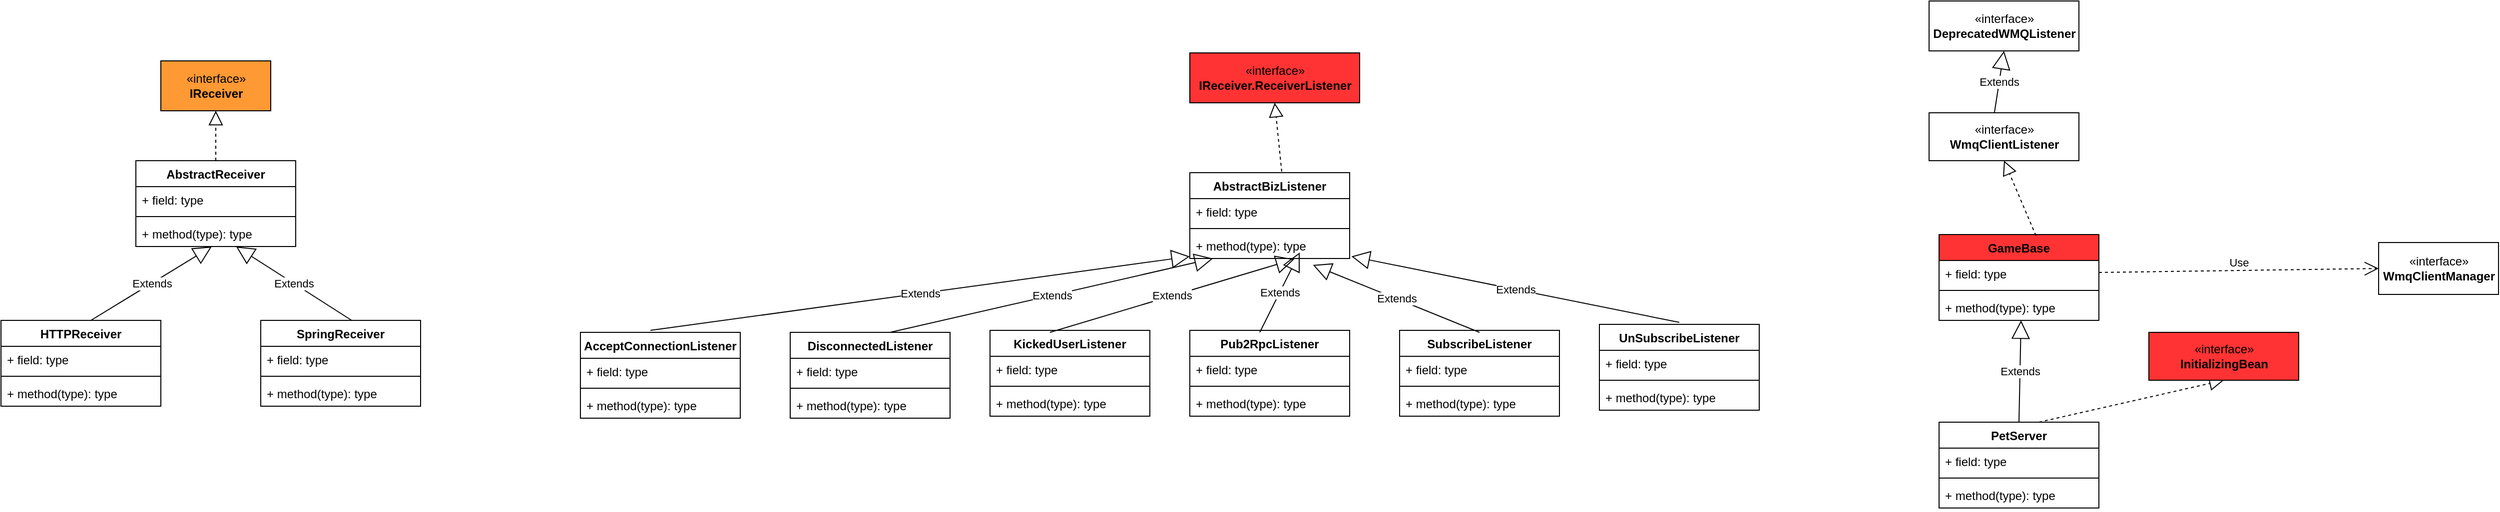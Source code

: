 <mxfile version="13.9.8" type="device" pages="4"><diagram id="pOG_KRflwrFuAmM3Jq1V" name="gateway-client"><mxGraphModel dx="1395" dy="699" grid="1" gridSize="10" guides="1" tooltips="1" connect="1" arrows="1" fold="1" page="1" pageScale="1" pageWidth="3300" pageHeight="4681" math="0" shadow="0"><root><mxCell id="yUizOWL0Sow-y--mCRP4-0"/><mxCell id="yUizOWL0Sow-y--mCRP4-1" parent="yUizOWL0Sow-y--mCRP4-0"/><mxCell id="yUizOWL0Sow-y--mCRP4-2" value="«interface»&lt;br&gt;&lt;b&gt;IReceiver&lt;/b&gt;" style="html=1;fillColor=#FF9933;" parent="yUizOWL0Sow-y--mCRP4-1" vertex="1"><mxGeometry x="310" y="158" width="110" height="50" as="geometry"/></mxCell><mxCell id="yUizOWL0Sow-y--mCRP4-3" value="AbstractReceiver" style="swimlane;fontStyle=1;align=center;verticalAlign=top;childLayout=stackLayout;horizontal=1;startSize=26;horizontalStack=0;resizeParent=1;resizeParentMax=0;resizeLast=0;collapsible=1;marginBottom=0;" parent="yUizOWL0Sow-y--mCRP4-1" vertex="1"><mxGeometry x="285" y="258" width="160" height="86" as="geometry"/></mxCell><mxCell id="yUizOWL0Sow-y--mCRP4-4" value="+ field: type" style="text;strokeColor=none;fillColor=none;align=left;verticalAlign=top;spacingLeft=4;spacingRight=4;overflow=hidden;rotatable=0;points=[[0,0.5],[1,0.5]];portConstraint=eastwest;" parent="yUizOWL0Sow-y--mCRP4-3" vertex="1"><mxGeometry y="26" width="160" height="26" as="geometry"/></mxCell><mxCell id="yUizOWL0Sow-y--mCRP4-5" value="" style="line;strokeWidth=1;fillColor=none;align=left;verticalAlign=middle;spacingTop=-1;spacingLeft=3;spacingRight=3;rotatable=0;labelPosition=right;points=[];portConstraint=eastwest;" parent="yUizOWL0Sow-y--mCRP4-3" vertex="1"><mxGeometry y="52" width="160" height="8" as="geometry"/></mxCell><mxCell id="yUizOWL0Sow-y--mCRP4-6" value="+ method(type): type" style="text;strokeColor=none;fillColor=none;align=left;verticalAlign=top;spacingLeft=4;spacingRight=4;overflow=hidden;rotatable=0;points=[[0,0.5],[1,0.5]];portConstraint=eastwest;" parent="yUizOWL0Sow-y--mCRP4-3" vertex="1"><mxGeometry y="60" width="160" height="26" as="geometry"/></mxCell><mxCell id="yUizOWL0Sow-y--mCRP4-7" value="" style="endArrow=block;dashed=1;endFill=0;endSize=12;html=1;exitX=0.5;exitY=0;exitDx=0;exitDy=0;" parent="yUizOWL0Sow-y--mCRP4-1" source="yUizOWL0Sow-y--mCRP4-3" target="yUizOWL0Sow-y--mCRP4-2" edge="1"><mxGeometry width="160" relative="1" as="geometry"><mxPoint x="370" y="248" as="sourcePoint"/><mxPoint x="530" y="248" as="targetPoint"/></mxGeometry></mxCell><mxCell id="yUizOWL0Sow-y--mCRP4-8" value="HTTPReceiver" style="swimlane;fontStyle=1;align=center;verticalAlign=top;childLayout=stackLayout;horizontal=1;startSize=26;horizontalStack=0;resizeParent=1;resizeParentMax=0;resizeLast=0;collapsible=1;marginBottom=0;" parent="yUizOWL0Sow-y--mCRP4-1" vertex="1"><mxGeometry x="150" y="418" width="160" height="86" as="geometry"/></mxCell><mxCell id="yUizOWL0Sow-y--mCRP4-12" value="Extends" style="endArrow=block;endSize=16;endFill=0;html=1;entryX=0.475;entryY=1;entryDx=0;entryDy=0;entryPerimeter=0;" parent="yUizOWL0Sow-y--mCRP4-8" target="yUizOWL0Sow-y--mCRP4-6" edge="1"><mxGeometry width="160" relative="1" as="geometry"><mxPoint x="90" as="sourcePoint"/><mxPoint x="250" as="targetPoint"/></mxGeometry></mxCell><mxCell id="yUizOWL0Sow-y--mCRP4-9" value="+ field: type" style="text;strokeColor=none;fillColor=none;align=left;verticalAlign=top;spacingLeft=4;spacingRight=4;overflow=hidden;rotatable=0;points=[[0,0.5],[1,0.5]];portConstraint=eastwest;" parent="yUizOWL0Sow-y--mCRP4-8" vertex="1"><mxGeometry y="26" width="160" height="26" as="geometry"/></mxCell><mxCell id="yUizOWL0Sow-y--mCRP4-10" value="" style="line;strokeWidth=1;fillColor=none;align=left;verticalAlign=middle;spacingTop=-1;spacingLeft=3;spacingRight=3;rotatable=0;labelPosition=right;points=[];portConstraint=eastwest;" parent="yUizOWL0Sow-y--mCRP4-8" vertex="1"><mxGeometry y="52" width="160" height="8" as="geometry"/></mxCell><mxCell id="yUizOWL0Sow-y--mCRP4-11" value="+ method(type): type" style="text;strokeColor=none;fillColor=none;align=left;verticalAlign=top;spacingLeft=4;spacingRight=4;overflow=hidden;rotatable=0;points=[[0,0.5],[1,0.5]];portConstraint=eastwest;" parent="yUizOWL0Sow-y--mCRP4-8" vertex="1"><mxGeometry y="60" width="160" height="26" as="geometry"/></mxCell><mxCell id="yUizOWL0Sow-y--mCRP4-13" value="SpringReceiver" style="swimlane;fontStyle=1;align=center;verticalAlign=top;childLayout=stackLayout;horizontal=1;startSize=26;horizontalStack=0;resizeParent=1;resizeParentMax=0;resizeLast=0;collapsible=1;marginBottom=0;" parent="yUizOWL0Sow-y--mCRP4-1" vertex="1"><mxGeometry x="410" y="418" width="160" height="86" as="geometry"/></mxCell><mxCell id="yUizOWL0Sow-y--mCRP4-14" value="+ field: type" style="text;strokeColor=none;fillColor=none;align=left;verticalAlign=top;spacingLeft=4;spacingRight=4;overflow=hidden;rotatable=0;points=[[0,0.5],[1,0.5]];portConstraint=eastwest;" parent="yUizOWL0Sow-y--mCRP4-13" vertex="1"><mxGeometry y="26" width="160" height="26" as="geometry"/></mxCell><mxCell id="yUizOWL0Sow-y--mCRP4-15" value="" style="line;strokeWidth=1;fillColor=none;align=left;verticalAlign=middle;spacingTop=-1;spacingLeft=3;spacingRight=3;rotatable=0;labelPosition=right;points=[];portConstraint=eastwest;" parent="yUizOWL0Sow-y--mCRP4-13" vertex="1"><mxGeometry y="52" width="160" height="8" as="geometry"/></mxCell><mxCell id="yUizOWL0Sow-y--mCRP4-16" value="+ method(type): type" style="text;strokeColor=none;fillColor=none;align=left;verticalAlign=top;spacingLeft=4;spacingRight=4;overflow=hidden;rotatable=0;points=[[0,0.5],[1,0.5]];portConstraint=eastwest;" parent="yUizOWL0Sow-y--mCRP4-13" vertex="1"><mxGeometry y="60" width="160" height="26" as="geometry"/></mxCell><mxCell id="yUizOWL0Sow-y--mCRP4-17" value="Extends" style="endArrow=block;endSize=16;endFill=0;html=1;exitX=0.569;exitY=0;exitDx=0;exitDy=0;exitPerimeter=0;" parent="yUizOWL0Sow-y--mCRP4-1" source="yUizOWL0Sow-y--mCRP4-13" target="yUizOWL0Sow-y--mCRP4-6" edge="1"><mxGeometry width="160" relative="1" as="geometry"><mxPoint x="490" y="408" as="sourcePoint"/><mxPoint x="650" y="408" as="targetPoint"/></mxGeometry></mxCell><mxCell id="yUizOWL0Sow-y--mCRP4-18" value="«interface»&lt;br&gt;&lt;b&gt;IReceiver.ReceiverListener&lt;/b&gt;" style="html=1;fillColor=#FF3333;" parent="yUizOWL0Sow-y--mCRP4-1" vertex="1"><mxGeometry x="1340" y="150" width="170" height="50" as="geometry"/></mxCell><mxCell id="yUizOWL0Sow-y--mCRP4-19" value="AbstractBizListener" style="swimlane;fontStyle=1;align=center;verticalAlign=top;childLayout=stackLayout;horizontal=1;startSize=26;horizontalStack=0;resizeParent=1;resizeParentMax=0;resizeLast=0;collapsible=1;marginBottom=0;" parent="yUizOWL0Sow-y--mCRP4-1" vertex="1"><mxGeometry x="1340" y="270" width="160" height="86" as="geometry"/></mxCell><mxCell id="yUizOWL0Sow-y--mCRP4-20" value="+ field: type" style="text;strokeColor=none;fillColor=none;align=left;verticalAlign=top;spacingLeft=4;spacingRight=4;overflow=hidden;rotatable=0;points=[[0,0.5],[1,0.5]];portConstraint=eastwest;" parent="yUizOWL0Sow-y--mCRP4-19" vertex="1"><mxGeometry y="26" width="160" height="26" as="geometry"/></mxCell><mxCell id="yUizOWL0Sow-y--mCRP4-21" value="" style="line;strokeWidth=1;fillColor=none;align=left;verticalAlign=middle;spacingTop=-1;spacingLeft=3;spacingRight=3;rotatable=0;labelPosition=right;points=[];portConstraint=eastwest;" parent="yUizOWL0Sow-y--mCRP4-19" vertex="1"><mxGeometry y="52" width="160" height="8" as="geometry"/></mxCell><mxCell id="yUizOWL0Sow-y--mCRP4-22" value="+ method(type): type" style="text;strokeColor=none;fillColor=none;align=left;verticalAlign=top;spacingLeft=4;spacingRight=4;overflow=hidden;rotatable=0;points=[[0,0.5],[1,0.5]];portConstraint=eastwest;" parent="yUizOWL0Sow-y--mCRP4-19" vertex="1"><mxGeometry y="60" width="160" height="26" as="geometry"/></mxCell><mxCell id="yUizOWL0Sow-y--mCRP4-23" value="" style="endArrow=block;dashed=1;endFill=0;endSize=12;html=1;entryX=0.5;entryY=1;entryDx=0;entryDy=0;exitX=0.575;exitY=-0.012;exitDx=0;exitDy=0;exitPerimeter=0;" parent="yUizOWL0Sow-y--mCRP4-1" source="yUizOWL0Sow-y--mCRP4-19" target="yUizOWL0Sow-y--mCRP4-18" edge="1"><mxGeometry width="160" relative="1" as="geometry"><mxPoint x="1090" y="300" as="sourcePoint"/><mxPoint x="1250" y="300" as="targetPoint"/></mxGeometry></mxCell><mxCell id="yUizOWL0Sow-y--mCRP4-24" value="AcceptConnectionListener" style="swimlane;fontStyle=1;align=center;verticalAlign=top;childLayout=stackLayout;horizontal=1;startSize=26;horizontalStack=0;resizeParent=1;resizeParentMax=0;resizeLast=0;collapsible=1;marginBottom=0;" parent="yUizOWL0Sow-y--mCRP4-1" vertex="1"><mxGeometry x="730" y="430" width="160" height="86" as="geometry"/></mxCell><mxCell id="yUizOWL0Sow-y--mCRP4-25" value="+ field: type" style="text;strokeColor=none;fillColor=none;align=left;verticalAlign=top;spacingLeft=4;spacingRight=4;overflow=hidden;rotatable=0;points=[[0,0.5],[1,0.5]];portConstraint=eastwest;" parent="yUizOWL0Sow-y--mCRP4-24" vertex="1"><mxGeometry y="26" width="160" height="26" as="geometry"/></mxCell><mxCell id="yUizOWL0Sow-y--mCRP4-26" value="" style="line;strokeWidth=1;fillColor=none;align=left;verticalAlign=middle;spacingTop=-1;spacingLeft=3;spacingRight=3;rotatable=0;labelPosition=right;points=[];portConstraint=eastwest;" parent="yUizOWL0Sow-y--mCRP4-24" vertex="1"><mxGeometry y="52" width="160" height="8" as="geometry"/></mxCell><mxCell id="yUizOWL0Sow-y--mCRP4-27" value="+ method(type): type" style="text;strokeColor=none;fillColor=none;align=left;verticalAlign=top;spacingLeft=4;spacingRight=4;overflow=hidden;rotatable=0;points=[[0,0.5],[1,0.5]];portConstraint=eastwest;" parent="yUizOWL0Sow-y--mCRP4-24" vertex="1"><mxGeometry y="60" width="160" height="26" as="geometry"/></mxCell><mxCell id="yUizOWL0Sow-y--mCRP4-28" value="Extends" style="endArrow=block;endSize=16;endFill=0;html=1;exitX=0.438;exitY=-0.023;exitDx=0;exitDy=0;exitPerimeter=0;" parent="yUizOWL0Sow-y--mCRP4-1" source="yUizOWL0Sow-y--mCRP4-24" target="yUizOWL0Sow-y--mCRP4-22" edge="1"><mxGeometry width="160" relative="1" as="geometry"><mxPoint x="960" y="440" as="sourcePoint"/><mxPoint x="1120" y="440" as="targetPoint"/></mxGeometry></mxCell><mxCell id="s6oVAFy2CxYTZ0p26Ikr-0" value="«interface»&lt;br&gt;&lt;b&gt;WmqClientManager&lt;/b&gt;" style="html=1;fillColor=#FFFFFF;" parent="yUizOWL0Sow-y--mCRP4-1" vertex="1"><mxGeometry x="2530" y="340" width="120" height="52" as="geometry"/></mxCell><mxCell id="s6oVAFy2CxYTZ0p26Ikr-1" value="«interface»&lt;br&gt;&lt;b&gt;DeprecatedWMQListener&lt;/b&gt;" style="html=1;fillColor=#FFFFFF;" parent="yUizOWL0Sow-y--mCRP4-1" vertex="1"><mxGeometry x="2080" y="98" width="150" height="50" as="geometry"/></mxCell><mxCell id="s6oVAFy2CxYTZ0p26Ikr-6" value="«interface»&lt;br&gt;&lt;b&gt;WmqClientListener&lt;/b&gt;" style="html=1;fillColor=#FFFFFF;" parent="yUizOWL0Sow-y--mCRP4-1" vertex="1"><mxGeometry x="2080" y="210" width="150" height="48" as="geometry"/></mxCell><mxCell id="s6oVAFy2CxYTZ0p26Ikr-7" value="Extends" style="endArrow=block;endSize=16;endFill=0;html=1;entryX=0.5;entryY=1;entryDx=0;entryDy=0;exitX=0.436;exitY=0;exitDx=0;exitDy=0;exitPerimeter=0;" parent="yUizOWL0Sow-y--mCRP4-1" source="s6oVAFy2CxYTZ0p26Ikr-6" target="s6oVAFy2CxYTZ0p26Ikr-1" edge="1"><mxGeometry width="160" relative="1" as="geometry"><mxPoint x="2155" y="218" as="sourcePoint"/><mxPoint x="2310" y="208" as="targetPoint"/></mxGeometry></mxCell><mxCell id="UJ3DQ1OPAwxoB21A8Cv1-0" value="DisconnectedListener" style="swimlane;fontStyle=1;align=center;verticalAlign=top;childLayout=stackLayout;horizontal=1;startSize=26;horizontalStack=0;resizeParent=1;resizeParentMax=0;resizeLast=0;collapsible=1;marginBottom=0;" parent="yUizOWL0Sow-y--mCRP4-1" vertex="1"><mxGeometry x="940" y="430" width="160" height="86" as="geometry"/></mxCell><mxCell id="UJ3DQ1OPAwxoB21A8Cv1-4" value="Extends" style="endArrow=block;endSize=16;endFill=0;html=1;" parent="UJ3DQ1OPAwxoB21A8Cv1-0" target="yUizOWL0Sow-y--mCRP4-22" edge="1"><mxGeometry width="160" relative="1" as="geometry"><mxPoint x="100" as="sourcePoint"/><mxPoint x="260" as="targetPoint"/></mxGeometry></mxCell><mxCell id="UJ3DQ1OPAwxoB21A8Cv1-1" value="+ field: type" style="text;strokeColor=none;fillColor=none;align=left;verticalAlign=top;spacingLeft=4;spacingRight=4;overflow=hidden;rotatable=0;points=[[0,0.5],[1,0.5]];portConstraint=eastwest;" parent="UJ3DQ1OPAwxoB21A8Cv1-0" vertex="1"><mxGeometry y="26" width="160" height="26" as="geometry"/></mxCell><mxCell id="UJ3DQ1OPAwxoB21A8Cv1-2" value="" style="line;strokeWidth=1;fillColor=none;align=left;verticalAlign=middle;spacingTop=-1;spacingLeft=3;spacingRight=3;rotatable=0;labelPosition=right;points=[];portConstraint=eastwest;" parent="UJ3DQ1OPAwxoB21A8Cv1-0" vertex="1"><mxGeometry y="52" width="160" height="8" as="geometry"/></mxCell><mxCell id="UJ3DQ1OPAwxoB21A8Cv1-3" value="+ method(type): type" style="text;strokeColor=none;fillColor=none;align=left;verticalAlign=top;spacingLeft=4;spacingRight=4;overflow=hidden;rotatable=0;points=[[0,0.5],[1,0.5]];portConstraint=eastwest;" parent="UJ3DQ1OPAwxoB21A8Cv1-0" vertex="1"><mxGeometry y="60" width="160" height="26" as="geometry"/></mxCell><mxCell id="UJ3DQ1OPAwxoB21A8Cv1-5" value="KickedUserListener" style="swimlane;fontStyle=1;align=center;verticalAlign=top;childLayout=stackLayout;horizontal=1;startSize=26;horizontalStack=0;resizeParent=1;resizeParentMax=0;resizeLast=0;collapsible=1;marginBottom=0;" parent="yUizOWL0Sow-y--mCRP4-1" vertex="1"><mxGeometry x="1140" y="428" width="160" height="86" as="geometry"/></mxCell><mxCell id="UJ3DQ1OPAwxoB21A8Cv1-9" value="Extends" style="endArrow=block;endSize=16;endFill=0;html=1;entryX=0.654;entryY=1.027;entryDx=0;entryDy=0;entryPerimeter=0;" parent="UJ3DQ1OPAwxoB21A8Cv1-5" target="yUizOWL0Sow-y--mCRP4-22" edge="1"><mxGeometry width="160" relative="1" as="geometry"><mxPoint x="60" y="2" as="sourcePoint"/><mxPoint x="220" y="2" as="targetPoint"/></mxGeometry></mxCell><mxCell id="UJ3DQ1OPAwxoB21A8Cv1-6" value="+ field: type" style="text;strokeColor=none;fillColor=none;align=left;verticalAlign=top;spacingLeft=4;spacingRight=4;overflow=hidden;rotatable=0;points=[[0,0.5],[1,0.5]];portConstraint=eastwest;" parent="UJ3DQ1OPAwxoB21A8Cv1-5" vertex="1"><mxGeometry y="26" width="160" height="26" as="geometry"/></mxCell><mxCell id="UJ3DQ1OPAwxoB21A8Cv1-7" value="" style="line;strokeWidth=1;fillColor=none;align=left;verticalAlign=middle;spacingTop=-1;spacingLeft=3;spacingRight=3;rotatable=0;labelPosition=right;points=[];portConstraint=eastwest;" parent="UJ3DQ1OPAwxoB21A8Cv1-5" vertex="1"><mxGeometry y="52" width="160" height="8" as="geometry"/></mxCell><mxCell id="UJ3DQ1OPAwxoB21A8Cv1-8" value="+ method(type): type" style="text;strokeColor=none;fillColor=none;align=left;verticalAlign=top;spacingLeft=4;spacingRight=4;overflow=hidden;rotatable=0;points=[[0,0.5],[1,0.5]];portConstraint=eastwest;" parent="UJ3DQ1OPAwxoB21A8Cv1-5" vertex="1"><mxGeometry y="60" width="160" height="26" as="geometry"/></mxCell><mxCell id="UJ3DQ1OPAwxoB21A8Cv1-10" value="Pub2RpcListener" style="swimlane;fontStyle=1;align=center;verticalAlign=top;childLayout=stackLayout;horizontal=1;startSize=26;horizontalStack=0;resizeParent=1;resizeParentMax=0;resizeLast=0;collapsible=1;marginBottom=0;" parent="yUizOWL0Sow-y--mCRP4-1" vertex="1"><mxGeometry x="1340" y="428" width="160" height="86" as="geometry"/></mxCell><mxCell id="UJ3DQ1OPAwxoB21A8Cv1-22" value="Extends" style="endArrow=block;endSize=16;endFill=0;html=1;" parent="UJ3DQ1OPAwxoB21A8Cv1-10" edge="1"><mxGeometry width="160" relative="1" as="geometry"><mxPoint x="70" y="2" as="sourcePoint"/><mxPoint x="110" y="-78" as="targetPoint"/></mxGeometry></mxCell><mxCell id="UJ3DQ1OPAwxoB21A8Cv1-11" value="+ field: type" style="text;strokeColor=none;fillColor=none;align=left;verticalAlign=top;spacingLeft=4;spacingRight=4;overflow=hidden;rotatable=0;points=[[0,0.5],[1,0.5]];portConstraint=eastwest;" parent="UJ3DQ1OPAwxoB21A8Cv1-10" vertex="1"><mxGeometry y="26" width="160" height="26" as="geometry"/></mxCell><mxCell id="UJ3DQ1OPAwxoB21A8Cv1-12" value="" style="line;strokeWidth=1;fillColor=none;align=left;verticalAlign=middle;spacingTop=-1;spacingLeft=3;spacingRight=3;rotatable=0;labelPosition=right;points=[];portConstraint=eastwest;" parent="UJ3DQ1OPAwxoB21A8Cv1-10" vertex="1"><mxGeometry y="52" width="160" height="8" as="geometry"/></mxCell><mxCell id="UJ3DQ1OPAwxoB21A8Cv1-13" value="+ method(type): type" style="text;strokeColor=none;fillColor=none;align=left;verticalAlign=top;spacingLeft=4;spacingRight=4;overflow=hidden;rotatable=0;points=[[0,0.5],[1,0.5]];portConstraint=eastwest;" parent="UJ3DQ1OPAwxoB21A8Cv1-10" vertex="1"><mxGeometry y="60" width="160" height="26" as="geometry"/></mxCell><mxCell id="UJ3DQ1OPAwxoB21A8Cv1-14" value="SubscribeListener" style="swimlane;fontStyle=1;align=center;verticalAlign=top;childLayout=stackLayout;horizontal=1;startSize=26;horizontalStack=0;resizeParent=1;resizeParentMax=0;resizeLast=0;collapsible=1;marginBottom=0;" parent="yUizOWL0Sow-y--mCRP4-1" vertex="1"><mxGeometry x="1550" y="428" width="160" height="86" as="geometry"/></mxCell><mxCell id="UJ3DQ1OPAwxoB21A8Cv1-23" value="Extends" style="endArrow=block;endSize=16;endFill=0;html=1;entryX=0.77;entryY=1.247;entryDx=0;entryDy=0;entryPerimeter=0;" parent="UJ3DQ1OPAwxoB21A8Cv1-14" target="yUizOWL0Sow-y--mCRP4-22" edge="1"><mxGeometry width="160" relative="1" as="geometry"><mxPoint x="80" y="2" as="sourcePoint"/><mxPoint x="240" y="2" as="targetPoint"/></mxGeometry></mxCell><mxCell id="UJ3DQ1OPAwxoB21A8Cv1-15" value="+ field: type" style="text;strokeColor=none;fillColor=none;align=left;verticalAlign=top;spacingLeft=4;spacingRight=4;overflow=hidden;rotatable=0;points=[[0,0.5],[1,0.5]];portConstraint=eastwest;" parent="UJ3DQ1OPAwxoB21A8Cv1-14" vertex="1"><mxGeometry y="26" width="160" height="26" as="geometry"/></mxCell><mxCell id="UJ3DQ1OPAwxoB21A8Cv1-16" value="" style="line;strokeWidth=1;fillColor=none;align=left;verticalAlign=middle;spacingTop=-1;spacingLeft=3;spacingRight=3;rotatable=0;labelPosition=right;points=[];portConstraint=eastwest;" parent="UJ3DQ1OPAwxoB21A8Cv1-14" vertex="1"><mxGeometry y="52" width="160" height="8" as="geometry"/></mxCell><mxCell id="UJ3DQ1OPAwxoB21A8Cv1-17" value="+ method(type): type" style="text;strokeColor=none;fillColor=none;align=left;verticalAlign=top;spacingLeft=4;spacingRight=4;overflow=hidden;rotatable=0;points=[[0,0.5],[1,0.5]];portConstraint=eastwest;" parent="UJ3DQ1OPAwxoB21A8Cv1-14" vertex="1"><mxGeometry y="60" width="160" height="26" as="geometry"/></mxCell><mxCell id="UJ3DQ1OPAwxoB21A8Cv1-18" value="UnSubscribeListener" style="swimlane;fontStyle=1;align=center;verticalAlign=top;childLayout=stackLayout;horizontal=1;startSize=26;horizontalStack=0;resizeParent=1;resizeParentMax=0;resizeLast=0;collapsible=1;marginBottom=0;" parent="yUizOWL0Sow-y--mCRP4-1" vertex="1"><mxGeometry x="1750" y="422" width="160" height="86" as="geometry"/></mxCell><mxCell id="UJ3DQ1OPAwxoB21A8Cv1-19" value="+ field: type" style="text;strokeColor=none;fillColor=none;align=left;verticalAlign=top;spacingLeft=4;spacingRight=4;overflow=hidden;rotatable=0;points=[[0,0.5],[1,0.5]];portConstraint=eastwest;" parent="UJ3DQ1OPAwxoB21A8Cv1-18" vertex="1"><mxGeometry y="26" width="160" height="26" as="geometry"/></mxCell><mxCell id="UJ3DQ1OPAwxoB21A8Cv1-20" value="" style="line;strokeWidth=1;fillColor=none;align=left;verticalAlign=middle;spacingTop=-1;spacingLeft=3;spacingRight=3;rotatable=0;labelPosition=right;points=[];portConstraint=eastwest;" parent="UJ3DQ1OPAwxoB21A8Cv1-18" vertex="1"><mxGeometry y="52" width="160" height="8" as="geometry"/></mxCell><mxCell id="UJ3DQ1OPAwxoB21A8Cv1-21" value="+ method(type): type" style="text;strokeColor=none;fillColor=none;align=left;verticalAlign=top;spacingLeft=4;spacingRight=4;overflow=hidden;rotatable=0;points=[[0,0.5],[1,0.5]];portConstraint=eastwest;" parent="UJ3DQ1OPAwxoB21A8Cv1-18" vertex="1"><mxGeometry y="60" width="160" height="26" as="geometry"/></mxCell><mxCell id="UJ3DQ1OPAwxoB21A8Cv1-24" value="Extends" style="endArrow=block;endSize=16;endFill=0;html=1;entryX=1.011;entryY=0.918;entryDx=0;entryDy=0;entryPerimeter=0;" parent="UJ3DQ1OPAwxoB21A8Cv1-18" target="yUizOWL0Sow-y--mCRP4-22" edge="1"><mxGeometry width="160" relative="1" as="geometry"><mxPoint x="80" y="-2" as="sourcePoint"/><mxPoint x="240" y="-2" as="targetPoint"/></mxGeometry></mxCell><mxCell id="4WUt8hD_15F4lomGt3lN-0" value="GameBase" style="swimlane;fontStyle=1;align=center;verticalAlign=top;childLayout=stackLayout;horizontal=1;startSize=26;horizontalStack=0;resizeParent=1;resizeParentMax=0;resizeLast=0;collapsible=1;marginBottom=0;fillColor=#FF3333;" vertex="1" parent="yUizOWL0Sow-y--mCRP4-1"><mxGeometry x="2090" y="332" width="160" height="86" as="geometry"/></mxCell><mxCell id="4WUt8hD_15F4lomGt3lN-1" value="+ field: type" style="text;strokeColor=none;fillColor=none;align=left;verticalAlign=top;spacingLeft=4;spacingRight=4;overflow=hidden;rotatable=0;points=[[0,0.5],[1,0.5]];portConstraint=eastwest;" vertex="1" parent="4WUt8hD_15F4lomGt3lN-0"><mxGeometry y="26" width="160" height="26" as="geometry"/></mxCell><mxCell id="4WUt8hD_15F4lomGt3lN-2" value="" style="line;strokeWidth=1;fillColor=none;align=left;verticalAlign=middle;spacingTop=-1;spacingLeft=3;spacingRight=3;rotatable=0;labelPosition=right;points=[];portConstraint=eastwest;" vertex="1" parent="4WUt8hD_15F4lomGt3lN-0"><mxGeometry y="52" width="160" height="8" as="geometry"/></mxCell><mxCell id="4WUt8hD_15F4lomGt3lN-3" value="+ method(type): type" style="text;strokeColor=none;fillColor=none;align=left;verticalAlign=top;spacingLeft=4;spacingRight=4;overflow=hidden;rotatable=0;points=[[0,0.5],[1,0.5]];portConstraint=eastwest;" vertex="1" parent="4WUt8hD_15F4lomGt3lN-0"><mxGeometry y="60" width="160" height="26" as="geometry"/></mxCell><mxCell id="4WUt8hD_15F4lomGt3lN-4" value="" style="endArrow=block;dashed=1;endFill=0;endSize=12;html=1;entryX=0.5;entryY=1;entryDx=0;entryDy=0;exitX=0.606;exitY=0.012;exitDx=0;exitDy=0;exitPerimeter=0;" edge="1" parent="yUizOWL0Sow-y--mCRP4-1" source="4WUt8hD_15F4lomGt3lN-0" target="s6oVAFy2CxYTZ0p26Ikr-6"><mxGeometry width="160" relative="1" as="geometry"><mxPoint x="2170" y="330" as="sourcePoint"/><mxPoint x="2330" y="330" as="targetPoint"/></mxGeometry></mxCell><mxCell id="4WUt8hD_15F4lomGt3lN-5" value="PetServer" style="swimlane;fontStyle=1;align=center;verticalAlign=top;childLayout=stackLayout;horizontal=1;startSize=26;horizontalStack=0;resizeParent=1;resizeParentMax=0;resizeLast=0;collapsible=1;marginBottom=0;fillColor=#FFFFFF;" vertex="1" parent="yUizOWL0Sow-y--mCRP4-1"><mxGeometry x="2090" y="520" width="160" height="86" as="geometry"/></mxCell><mxCell id="4WUt8hD_15F4lomGt3lN-9" value="Extends" style="endArrow=block;endSize=16;endFill=0;html=1;entryX=0.513;entryY=1;entryDx=0;entryDy=0;entryPerimeter=0;" edge="1" parent="4WUt8hD_15F4lomGt3lN-5" target="4WUt8hD_15F4lomGt3lN-3"><mxGeometry width="160" relative="1" as="geometry"><mxPoint x="80" as="sourcePoint"/><mxPoint x="240" as="targetPoint"/></mxGeometry></mxCell><mxCell id="4WUt8hD_15F4lomGt3lN-11" value="" style="endArrow=block;dashed=1;endFill=0;endSize=12;html=1;entryX=0.5;entryY=1;entryDx=0;entryDy=0;" edge="1" parent="4WUt8hD_15F4lomGt3lN-5" target="4WUt8hD_15F4lomGt3lN-10"><mxGeometry width="160" relative="1" as="geometry"><mxPoint x="100" as="sourcePoint"/><mxPoint x="260" as="targetPoint"/></mxGeometry></mxCell><mxCell id="4WUt8hD_15F4lomGt3lN-6" value="+ field: type" style="text;strokeColor=none;fillColor=none;align=left;verticalAlign=top;spacingLeft=4;spacingRight=4;overflow=hidden;rotatable=0;points=[[0,0.5],[1,0.5]];portConstraint=eastwest;" vertex="1" parent="4WUt8hD_15F4lomGt3lN-5"><mxGeometry y="26" width="160" height="26" as="geometry"/></mxCell><mxCell id="4WUt8hD_15F4lomGt3lN-7" value="" style="line;strokeWidth=1;fillColor=none;align=left;verticalAlign=middle;spacingTop=-1;spacingLeft=3;spacingRight=3;rotatable=0;labelPosition=right;points=[];portConstraint=eastwest;" vertex="1" parent="4WUt8hD_15F4lomGt3lN-5"><mxGeometry y="52" width="160" height="8" as="geometry"/></mxCell><mxCell id="4WUt8hD_15F4lomGt3lN-8" value="+ method(type): type" style="text;strokeColor=none;fillColor=none;align=left;verticalAlign=top;spacingLeft=4;spacingRight=4;overflow=hidden;rotatable=0;points=[[0,0.5],[1,0.5]];portConstraint=eastwest;" vertex="1" parent="4WUt8hD_15F4lomGt3lN-5"><mxGeometry y="60" width="160" height="26" as="geometry"/></mxCell><mxCell id="4WUt8hD_15F4lomGt3lN-10" value="«interface»&lt;br&gt;&lt;b&gt;InitializingBean&lt;/b&gt;" style="html=1;fillColor=#FF3333;" vertex="1" parent="yUizOWL0Sow-y--mCRP4-1"><mxGeometry x="2300" y="430" width="150" height="48" as="geometry"/></mxCell><mxCell id="b8TMyA6UVqv0UX4p6fFc-0" value="Use" style="endArrow=open;endSize=12;dashed=1;html=1;entryX=0;entryY=0.5;entryDx=0;entryDy=0;" edge="1" parent="yUizOWL0Sow-y--mCRP4-1" target="s6oVAFy2CxYTZ0p26Ikr-0"><mxGeometry x="0.001" y="8" width="160" relative="1" as="geometry"><mxPoint x="2250" y="370" as="sourcePoint"/><mxPoint x="2410" y="370" as="targetPoint"/><mxPoint as="offset"/></mxGeometry></mxCell></root></mxGraphModel></diagram><diagram id="toQW3Uer6WuK_OWzNJy1" name="gateway-sender"><mxGraphModel dx="1395" dy="699" grid="1" gridSize="10" guides="1" tooltips="1" connect="1" arrows="1" fold="1" page="1" pageScale="1" pageWidth="3300" pageHeight="4681" math="0" shadow="0"><root><mxCell id="0"/><mxCell id="1" parent="0"/><mxCell id="lUErtY-FNQTcv6VKil1L-1" value="«interface»&lt;br&gt;&lt;b&gt;IPublisher&lt;/b&gt;" style="html=1;fillColor=#FF3333;" parent="1" vertex="1"><mxGeometry x="455" y="44" width="110" height="50" as="geometry"/></mxCell><mxCell id="lUErtY-FNQTcv6VKil1L-2" value="JedisPublisher" style="swimlane;fontStyle=1;align=center;verticalAlign=top;childLayout=stackLayout;horizontal=1;startSize=26;horizontalStack=0;resizeParent=1;resizeParentMax=0;resizeLast=0;collapsible=1;marginBottom=0;fillColor=#FF9933;" parent="1" vertex="1"><mxGeometry x="430" y="144" width="160" height="86" as="geometry"/></mxCell><mxCell id="lUErtY-FNQTcv6VKil1L-6" value="" style="endArrow=block;dashed=1;endFill=0;endSize=12;html=1;entryX=0.4;entryY=1;entryDx=0;entryDy=0;entryPerimeter=0;" parent="lUErtY-FNQTcv6VKil1L-2" target="lUErtY-FNQTcv6VKil1L-1" edge="1"><mxGeometry width="160" relative="1" as="geometry"><mxPoint x="80" as="sourcePoint"/><mxPoint x="240" as="targetPoint"/></mxGeometry></mxCell><mxCell id="BTmaTZy1bREZDy3dRW30-1" value="Use" style="endArrow=open;endSize=12;dashed=1;html=1;entryX=0;entryY=0.5;entryDx=0;entryDy=0;" edge="1" parent="lUErtY-FNQTcv6VKil1L-2" target="lUErtY-FNQTcv6VKil1L-7"><mxGeometry width="160" relative="1" as="geometry"><mxPoint x="150" y="10" as="sourcePoint"/><mxPoint x="310" y="10" as="targetPoint"/></mxGeometry></mxCell><mxCell id="lUErtY-FNQTcv6VKil1L-3" value="+ field: type" style="text;strokeColor=none;fillColor=none;align=left;verticalAlign=top;spacingLeft=4;spacingRight=4;overflow=hidden;rotatable=0;points=[[0,0.5],[1,0.5]];portConstraint=eastwest;" parent="lUErtY-FNQTcv6VKil1L-2" vertex="1"><mxGeometry y="26" width="160" height="26" as="geometry"/></mxCell><mxCell id="lUErtY-FNQTcv6VKil1L-4" value="" style="line;strokeWidth=1;fillColor=none;align=left;verticalAlign=middle;spacingTop=-1;spacingLeft=3;spacingRight=3;rotatable=0;labelPosition=right;points=[];portConstraint=eastwest;" parent="lUErtY-FNQTcv6VKil1L-2" vertex="1"><mxGeometry y="52" width="160" height="8" as="geometry"/></mxCell><mxCell id="lUErtY-FNQTcv6VKil1L-5" value="+ method(type): type" style="text;strokeColor=none;fillColor=none;align=left;verticalAlign=top;spacingLeft=4;spacingRight=4;overflow=hidden;rotatable=0;points=[[0,0.5],[1,0.5]];portConstraint=eastwest;" parent="lUErtY-FNQTcv6VKil1L-2" vertex="1"><mxGeometry y="60" width="160" height="26" as="geometry"/></mxCell><mxCell id="lUErtY-FNQTcv6VKil1L-7" value="«interface»&lt;br&gt;&lt;b&gt;IRedisClient&lt;/b&gt;" style="html=1;fillColor=#FF3333;" parent="1" vertex="1"><mxGeometry x="1020" y="100" width="110" height="50" as="geometry"/></mxCell><mxCell id="lUErtY-FNQTcv6VKil1L-8" value="WbJedisPool" style="swimlane;fontStyle=1;align=center;verticalAlign=top;childLayout=stackLayout;horizontal=1;startSize=26;horizontalStack=0;resizeParent=1;resizeParentMax=0;resizeLast=0;collapsible=1;marginBottom=0;" parent="1" vertex="1"><mxGeometry x="940" y="390" width="160" height="86" as="geometry"/></mxCell><mxCell id="lUErtY-FNQTcv6VKil1L-12" value="" style="endArrow=block;dashed=1;endFill=0;endSize=12;html=1;entryX=0.4;entryY=1;entryDx=0;entryDy=0;entryPerimeter=0;" parent="lUErtY-FNQTcv6VKil1L-8" target="lUErtY-FNQTcv6VKil1L-7" edge="1"><mxGeometry width="160" relative="1" as="geometry"><mxPoint x="90" as="sourcePoint"/><mxPoint x="250" as="targetPoint"/></mxGeometry></mxCell><mxCell id="lUErtY-FNQTcv6VKil1L-9" value="+ field: type" style="text;strokeColor=none;fillColor=none;align=left;verticalAlign=top;spacingLeft=4;spacingRight=4;overflow=hidden;rotatable=0;points=[[0,0.5],[1,0.5]];portConstraint=eastwest;" parent="lUErtY-FNQTcv6VKil1L-8" vertex="1"><mxGeometry y="26" width="160" height="26" as="geometry"/></mxCell><mxCell id="lUErtY-FNQTcv6VKil1L-10" value="" style="line;strokeWidth=1;fillColor=none;align=left;verticalAlign=middle;spacingTop=-1;spacingLeft=3;spacingRight=3;rotatable=0;labelPosition=right;points=[];portConstraint=eastwest;" parent="lUErtY-FNQTcv6VKil1L-8" vertex="1"><mxGeometry y="52" width="160" height="8" as="geometry"/></mxCell><mxCell id="lUErtY-FNQTcv6VKil1L-11" value="+ method(type): type" style="text;strokeColor=none;fillColor=none;align=left;verticalAlign=top;spacingLeft=4;spacingRight=4;overflow=hidden;rotatable=0;points=[[0,0.5],[1,0.5]];portConstraint=eastwest;" parent="lUErtY-FNQTcv6VKil1L-8" vertex="1"><mxGeometry y="60" width="160" height="26" as="geometry"/></mxCell><mxCell id="lUErtY-FNQTcv6VKil1L-13" value="WbJedisCluster" style="swimlane;fontStyle=1;align=center;verticalAlign=top;childLayout=stackLayout;horizontal=1;startSize=26;horizontalStack=0;resizeParent=1;resizeParentMax=0;resizeLast=0;collapsible=1;marginBottom=0;" parent="1" vertex="1"><mxGeometry x="1140" y="390" width="160" height="86" as="geometry"/></mxCell><mxCell id="lUErtY-FNQTcv6VKil1L-17" value="" style="endArrow=block;dashed=1;endFill=0;endSize=12;html=1;" parent="lUErtY-FNQTcv6VKil1L-13" target="lUErtY-FNQTcv6VKil1L-7" edge="1"><mxGeometry width="160" relative="1" as="geometry"><mxPoint x="80" as="sourcePoint"/><mxPoint x="240" as="targetPoint"/></mxGeometry></mxCell><mxCell id="lUErtY-FNQTcv6VKil1L-22" value="Extends" style="endArrow=block;endSize=16;endFill=0;html=1;" parent="lUErtY-FNQTcv6VKil1L-13" target="lUErtY-FNQTcv6VKil1L-21" edge="1"><mxGeometry width="160" relative="1" as="geometry"><mxPoint x="90" as="sourcePoint"/><mxPoint x="250" as="targetPoint"/></mxGeometry></mxCell><mxCell id="lUErtY-FNQTcv6VKil1L-14" value="+ field: type" style="text;strokeColor=none;fillColor=none;align=left;verticalAlign=top;spacingLeft=4;spacingRight=4;overflow=hidden;rotatable=0;points=[[0,0.5],[1,0.5]];portConstraint=eastwest;" parent="lUErtY-FNQTcv6VKil1L-13" vertex="1"><mxGeometry y="26" width="160" height="26" as="geometry"/></mxCell><mxCell id="lUErtY-FNQTcv6VKil1L-15" value="" style="line;strokeWidth=1;fillColor=none;align=left;verticalAlign=middle;spacingTop=-1;spacingLeft=3;spacingRight=3;rotatable=0;labelPosition=right;points=[];portConstraint=eastwest;" parent="lUErtY-FNQTcv6VKil1L-13" vertex="1"><mxGeometry y="52" width="160" height="8" as="geometry"/></mxCell><mxCell id="lUErtY-FNQTcv6VKil1L-16" value="+ method(type): type" style="text;strokeColor=none;fillColor=none;align=left;verticalAlign=top;spacingLeft=4;spacingRight=4;overflow=hidden;rotatable=0;points=[[0,0.5],[1,0.5]];portConstraint=eastwest;" parent="lUErtY-FNQTcv6VKil1L-13" vertex="1"><mxGeometry y="60" width="160" height="26" as="geometry"/></mxCell><mxCell id="lUErtY-FNQTcv6VKil1L-18" value="JedisCluster" style="swimlane;fontStyle=1;align=center;verticalAlign=top;childLayout=stackLayout;horizontal=1;startSize=26;horizontalStack=0;resizeParent=1;resizeParentMax=0;resizeLast=0;collapsible=1;marginBottom=0;" parent="1" vertex="1"><mxGeometry x="1260" y="220" width="160" height="86" as="geometry"/></mxCell><mxCell id="lUErtY-FNQTcv6VKil1L-19" value="+ field: type" style="text;strokeColor=none;fillColor=none;align=left;verticalAlign=top;spacingLeft=4;spacingRight=4;overflow=hidden;rotatable=0;points=[[0,0.5],[1,0.5]];portConstraint=eastwest;" parent="lUErtY-FNQTcv6VKil1L-18" vertex="1"><mxGeometry y="26" width="160" height="26" as="geometry"/></mxCell><mxCell id="lUErtY-FNQTcv6VKil1L-20" value="" style="line;strokeWidth=1;fillColor=none;align=left;verticalAlign=middle;spacingTop=-1;spacingLeft=3;spacingRight=3;rotatable=0;labelPosition=right;points=[];portConstraint=eastwest;" parent="lUErtY-FNQTcv6VKil1L-18" vertex="1"><mxGeometry y="52" width="160" height="8" as="geometry"/></mxCell><mxCell id="lUErtY-FNQTcv6VKil1L-21" value="+ method(type): type" style="text;strokeColor=none;fillColor=none;align=left;verticalAlign=top;spacingLeft=4;spacingRight=4;overflow=hidden;rotatable=0;points=[[0,0.5],[1,0.5]];portConstraint=eastwest;" parent="lUErtY-FNQTcv6VKil1L-18" vertex="1"><mxGeometry y="60" width="160" height="26" as="geometry"/></mxCell><mxCell id="lUErtY-FNQTcv6VKil1L-23" value="WbJedis" style="swimlane;fontStyle=1;align=center;verticalAlign=top;childLayout=stackLayout;horizontal=1;startSize=26;horizontalStack=0;resizeParent=1;resizeParentMax=0;resizeLast=0;collapsible=1;marginBottom=0;" parent="1" vertex="1"><mxGeometry x="730" y="388" width="160" height="86" as="geometry"/></mxCell><mxCell id="lUErtY-FNQTcv6VKil1L-24" value="+ field: type" style="text;strokeColor=none;fillColor=none;align=left;verticalAlign=top;spacingLeft=4;spacingRight=4;overflow=hidden;rotatable=0;points=[[0,0.5],[1,0.5]];portConstraint=eastwest;" parent="lUErtY-FNQTcv6VKil1L-23" vertex="1"><mxGeometry y="26" width="160" height="26" as="geometry"/></mxCell><mxCell id="lUErtY-FNQTcv6VKil1L-25" value="" style="line;strokeWidth=1;fillColor=none;align=left;verticalAlign=middle;spacingTop=-1;spacingLeft=3;spacingRight=3;rotatable=0;labelPosition=right;points=[];portConstraint=eastwest;" parent="lUErtY-FNQTcv6VKil1L-23" vertex="1"><mxGeometry y="52" width="160" height="8" as="geometry"/></mxCell><mxCell id="lUErtY-FNQTcv6VKil1L-26" value="+ method(type): type" style="text;strokeColor=none;fillColor=none;align=left;verticalAlign=top;spacingLeft=4;spacingRight=4;overflow=hidden;rotatable=0;points=[[0,0.5],[1,0.5]];portConstraint=eastwest;" parent="lUErtY-FNQTcv6VKil1L-23" vertex="1"><mxGeometry y="60" width="160" height="26" as="geometry"/></mxCell><mxCell id="lUErtY-FNQTcv6VKil1L-27" value="Jedis" style="swimlane;fontStyle=1;align=center;verticalAlign=top;childLayout=stackLayout;horizontal=1;startSize=26;horizontalStack=0;resizeParent=1;resizeParentMax=0;resizeLast=0;collapsible=1;marginBottom=0;" parent="1" vertex="1"><mxGeometry x="680" y="230" width="160" height="86" as="geometry"/></mxCell><mxCell id="lUErtY-FNQTcv6VKil1L-28" value="+ field: type" style="text;strokeColor=none;fillColor=none;align=left;verticalAlign=top;spacingLeft=4;spacingRight=4;overflow=hidden;rotatable=0;points=[[0,0.5],[1,0.5]];portConstraint=eastwest;" parent="lUErtY-FNQTcv6VKil1L-27" vertex="1"><mxGeometry y="26" width="160" height="26" as="geometry"/></mxCell><mxCell id="lUErtY-FNQTcv6VKil1L-29" value="" style="line;strokeWidth=1;fillColor=none;align=left;verticalAlign=middle;spacingTop=-1;spacingLeft=3;spacingRight=3;rotatable=0;labelPosition=right;points=[];portConstraint=eastwest;" parent="lUErtY-FNQTcv6VKil1L-27" vertex="1"><mxGeometry y="52" width="160" height="8" as="geometry"/></mxCell><mxCell id="lUErtY-FNQTcv6VKil1L-30" value="+ method(type): type" style="text;strokeColor=none;fillColor=none;align=left;verticalAlign=top;spacingLeft=4;spacingRight=4;overflow=hidden;rotatable=0;points=[[0,0.5],[1,0.5]];portConstraint=eastwest;" parent="lUErtY-FNQTcv6VKil1L-27" vertex="1"><mxGeometry y="60" width="160" height="26" as="geometry"/></mxCell><mxCell id="lUErtY-FNQTcv6VKil1L-31" value="Extends" style="endArrow=block;endSize=16;endFill=0;html=1;entryX=0.525;entryY=1;entryDx=0;entryDy=0;entryPerimeter=0;exitX=0.563;exitY=0.023;exitDx=0;exitDy=0;exitPerimeter=0;" parent="1" source="lUErtY-FNQTcv6VKil1L-23" target="lUErtY-FNQTcv6VKil1L-30" edge="1"><mxGeometry width="160" relative="1" as="geometry"><mxPoint x="810" y="390" as="sourcePoint"/><mxPoint x="970" y="390" as="targetPoint"/></mxGeometry></mxCell><mxCell id="lUErtY-FNQTcv6VKil1L-32" value="" style="endArrow=block;dashed=1;endFill=0;endSize=12;html=1;entryX=0.436;entryY=1.02;entryDx=0;entryDy=0;entryPerimeter=0;exitX=0.563;exitY=0.023;exitDx=0;exitDy=0;exitPerimeter=0;" parent="1" source="lUErtY-FNQTcv6VKil1L-23" target="lUErtY-FNQTcv6VKil1L-7" edge="1"><mxGeometry width="160" relative="1" as="geometry"><mxPoint x="830" y="280" as="sourcePoint"/><mxPoint x="990" y="280" as="targetPoint"/></mxGeometry></mxCell><mxCell id="gf_sbwEAe7_HU30EdX9H-1" value="«interface»&lt;br&gt;&lt;b&gt;MsgSerializer&lt;/b&gt;" style="html=1;fillColor=#FF3333;" parent="1" vertex="1"><mxGeometry x="470" y="960" width="110" height="50" as="geometry"/></mxCell><mxCell id="gf_sbwEAe7_HU30EdX9H-2" value="JsonMsgSerializer" style="swimlane;fontStyle=1;align=center;verticalAlign=top;childLayout=stackLayout;horizontal=1;startSize=26;horizontalStack=0;resizeParent=1;resizeParentMax=0;resizeLast=0;collapsible=1;marginBottom=0;" parent="1" vertex="1"><mxGeometry x="445" y="1080" width="160" height="86" as="geometry"/></mxCell><mxCell id="gf_sbwEAe7_HU30EdX9H-3" value="+ field: type" style="text;strokeColor=none;fillColor=none;align=left;verticalAlign=top;spacingLeft=4;spacingRight=4;overflow=hidden;rotatable=0;points=[[0,0.5],[1,0.5]];portConstraint=eastwest;" parent="gf_sbwEAe7_HU30EdX9H-2" vertex="1"><mxGeometry y="26" width="160" height="26" as="geometry"/></mxCell><mxCell id="gf_sbwEAe7_HU30EdX9H-4" value="" style="line;strokeWidth=1;fillColor=none;align=left;verticalAlign=middle;spacingTop=-1;spacingLeft=3;spacingRight=3;rotatable=0;labelPosition=right;points=[];portConstraint=eastwest;" parent="gf_sbwEAe7_HU30EdX9H-2" vertex="1"><mxGeometry y="52" width="160" height="8" as="geometry"/></mxCell><mxCell id="gf_sbwEAe7_HU30EdX9H-5" value="+ method(type): type" style="text;strokeColor=none;fillColor=none;align=left;verticalAlign=top;spacingLeft=4;spacingRight=4;overflow=hidden;rotatable=0;points=[[0,0.5],[1,0.5]];portConstraint=eastwest;" parent="gf_sbwEAe7_HU30EdX9H-2" vertex="1"><mxGeometry y="60" width="160" height="26" as="geometry"/></mxCell><mxCell id="gf_sbwEAe7_HU30EdX9H-6" value="" style="endArrow=block;dashed=1;endFill=0;endSize=12;html=1;entryX=0.5;entryY=1;entryDx=0;entryDy=0;exitX=0.5;exitY=0;exitDx=0;exitDy=0;" parent="1" source="gf_sbwEAe7_HU30EdX9H-2" target="gf_sbwEAe7_HU30EdX9H-1" edge="1"><mxGeometry width="160" relative="1" as="geometry"><mxPoint x="530" y="1110" as="sourcePoint"/><mxPoint x="690" y="1110" as="targetPoint"/></mxGeometry></mxCell><mxCell id="gf_sbwEAe7_HU30EdX9H-7" value="«interface»&lt;br&gt;&lt;b&gt;IConfigure&lt;/b&gt;" style="html=1;fillColor=#FF3333;" parent="1" vertex="1"><mxGeometry x="1060" y="988" width="110" height="50" as="geometry"/></mxCell><mxCell id="gf_sbwEAe7_HU30EdX9H-8" value="LocalFileConfigure" style="swimlane;fontStyle=1;align=center;verticalAlign=top;childLayout=stackLayout;horizontal=1;startSize=26;horizontalStack=0;resizeParent=1;resizeParentMax=0;resizeLast=0;collapsible=1;marginBottom=0;" parent="1" vertex="1"><mxGeometry x="940" y="1110" width="160" height="86" as="geometry"/></mxCell><mxCell id="gf_sbwEAe7_HU30EdX9H-9" value="+ field: type" style="text;strokeColor=none;fillColor=none;align=left;verticalAlign=top;spacingLeft=4;spacingRight=4;overflow=hidden;rotatable=0;points=[[0,0.5],[1,0.5]];portConstraint=eastwest;" parent="gf_sbwEAe7_HU30EdX9H-8" vertex="1"><mxGeometry y="26" width="160" height="26" as="geometry"/></mxCell><mxCell id="gf_sbwEAe7_HU30EdX9H-10" value="" style="line;strokeWidth=1;fillColor=none;align=left;verticalAlign=middle;spacingTop=-1;spacingLeft=3;spacingRight=3;rotatable=0;labelPosition=right;points=[];portConstraint=eastwest;" parent="gf_sbwEAe7_HU30EdX9H-8" vertex="1"><mxGeometry y="52" width="160" height="8" as="geometry"/></mxCell><mxCell id="gf_sbwEAe7_HU30EdX9H-11" value="+ method(type): type" style="text;strokeColor=none;fillColor=none;align=left;verticalAlign=top;spacingLeft=4;spacingRight=4;overflow=hidden;rotatable=0;points=[[0,0.5],[1,0.5]];portConstraint=eastwest;" parent="gf_sbwEAe7_HU30EdX9H-8" vertex="1"><mxGeometry y="60" width="160" height="26" as="geometry"/></mxCell><mxCell id="gf_sbwEAe7_HU30EdX9H-13" value="" style="endArrow=block;dashed=1;endFill=0;endSize=12;html=1;entryX=0.5;entryY=1;entryDx=0;entryDy=0;exitX=0.439;exitY=0.009;exitDx=0;exitDy=0;exitPerimeter=0;" parent="1" source="gf_sbwEAe7_HU30EdX9H-8" target="gf_sbwEAe7_HU30EdX9H-7" edge="1"><mxGeometry width="160" relative="1" as="geometry"><mxPoint x="1070" y="1110" as="sourcePoint"/><mxPoint x="1230" y="1110" as="targetPoint"/></mxGeometry></mxCell><mxCell id="gf_sbwEAe7_HU30EdX9H-14" value="ConfigureManagement" style="swimlane;fontStyle=1;align=center;verticalAlign=top;childLayout=stackLayout;horizontal=1;startSize=26;horizontalStack=0;resizeParent=1;resizeParentMax=0;resizeLast=0;collapsible=1;marginBottom=0;" parent="1" vertex="1"><mxGeometry x="1360" y="970" width="160" height="86" as="geometry"/></mxCell><mxCell id="gf_sbwEAe7_HU30EdX9H-15" value="+ field: type" style="text;strokeColor=none;fillColor=none;align=left;verticalAlign=top;spacingLeft=4;spacingRight=4;overflow=hidden;rotatable=0;points=[[0,0.5],[1,0.5]];portConstraint=eastwest;" parent="gf_sbwEAe7_HU30EdX9H-14" vertex="1"><mxGeometry y="26" width="160" height="26" as="geometry"/></mxCell><mxCell id="gf_sbwEAe7_HU30EdX9H-16" value="" style="line;strokeWidth=1;fillColor=none;align=left;verticalAlign=middle;spacingTop=-1;spacingLeft=3;spacingRight=3;rotatable=0;labelPosition=right;points=[];portConstraint=eastwest;" parent="gf_sbwEAe7_HU30EdX9H-14" vertex="1"><mxGeometry y="52" width="160" height="8" as="geometry"/></mxCell><mxCell id="gf_sbwEAe7_HU30EdX9H-17" value="+ method(type): type" style="text;strokeColor=none;fillColor=none;align=left;verticalAlign=top;spacingLeft=4;spacingRight=4;overflow=hidden;rotatable=0;points=[[0,0.5],[1,0.5]];portConstraint=eastwest;" parent="gf_sbwEAe7_HU30EdX9H-14" vertex="1"><mxGeometry y="60" width="160" height="26" as="geometry"/></mxCell><mxCell id="gf_sbwEAe7_HU30EdX9H-18" value="RedisInfoConfig" style="swimlane;fontStyle=1;align=center;verticalAlign=top;childLayout=stackLayout;horizontal=1;startSize=26;horizontalStack=0;resizeParent=1;resizeParentMax=0;resizeLast=0;collapsible=1;marginBottom=0;" parent="1" vertex="1"><mxGeometry x="1360" y="1110" width="160" height="86" as="geometry"/></mxCell><mxCell id="gf_sbwEAe7_HU30EdX9H-19" value="+ field: type" style="text;strokeColor=none;fillColor=none;align=left;verticalAlign=top;spacingLeft=4;spacingRight=4;overflow=hidden;rotatable=0;points=[[0,0.5],[1,0.5]];portConstraint=eastwest;" parent="gf_sbwEAe7_HU30EdX9H-18" vertex="1"><mxGeometry y="26" width="160" height="26" as="geometry"/></mxCell><mxCell id="gf_sbwEAe7_HU30EdX9H-20" value="" style="line;strokeWidth=1;fillColor=none;align=left;verticalAlign=middle;spacingTop=-1;spacingLeft=3;spacingRight=3;rotatable=0;labelPosition=right;points=[];portConstraint=eastwest;" parent="gf_sbwEAe7_HU30EdX9H-18" vertex="1"><mxGeometry y="52" width="160" height="8" as="geometry"/></mxCell><mxCell id="gf_sbwEAe7_HU30EdX9H-21" value="+ method(type): type" style="text;strokeColor=none;fillColor=none;align=left;verticalAlign=top;spacingLeft=4;spacingRight=4;overflow=hidden;rotatable=0;points=[[0,0.5],[1,0.5]];portConstraint=eastwest;" parent="gf_sbwEAe7_HU30EdX9H-18" vertex="1"><mxGeometry y="60" width="160" height="26" as="geometry"/></mxCell><mxCell id="HAcRQOn-Le9cfDS3lQqT-1" value="ResponseMsg" style="swimlane;fontStyle=1;align=center;verticalAlign=top;childLayout=stackLayout;horizontal=1;startSize=26;horizontalStack=0;resizeParent=1;resizeParentMax=0;resizeLast=0;collapsible=1;marginBottom=0;fillColor=#FF9933;" parent="1" vertex="1"><mxGeometry x="1740" y="298" width="160" height="86" as="geometry"/></mxCell><mxCell id="HAcRQOn-Le9cfDS3lQqT-2" value="+ field: type" style="text;strokeColor=none;fillColor=none;align=left;verticalAlign=top;spacingLeft=4;spacingRight=4;overflow=hidden;rotatable=0;points=[[0,0.5],[1,0.5]];portConstraint=eastwest;" parent="HAcRQOn-Le9cfDS3lQqT-1" vertex="1"><mxGeometry y="26" width="160" height="26" as="geometry"/></mxCell><mxCell id="HAcRQOn-Le9cfDS3lQqT-3" value="" style="line;strokeWidth=1;fillColor=none;align=left;verticalAlign=middle;spacingTop=-1;spacingLeft=3;spacingRight=3;rotatable=0;labelPosition=right;points=[];portConstraint=eastwest;" parent="HAcRQOn-Le9cfDS3lQqT-1" vertex="1"><mxGeometry y="52" width="160" height="8" as="geometry"/></mxCell><mxCell id="HAcRQOn-Le9cfDS3lQqT-4" value="+ method(type): type" style="text;strokeColor=none;fillColor=none;align=left;verticalAlign=top;spacingLeft=4;spacingRight=4;overflow=hidden;rotatable=0;points=[[0,0.5],[1,0.5]];portConstraint=eastwest;" parent="HAcRQOn-Le9cfDS3lQqT-1" vertex="1"><mxGeometry y="60" width="160" height="26" as="geometry"/></mxCell><mxCell id="HAcRQOn-Le9cfDS3lQqT-5" value="RequestMsg" style="swimlane;fontStyle=1;align=center;verticalAlign=top;childLayout=stackLayout;horizontal=1;startSize=26;horizontalStack=0;resizeParent=1;resizeParentMax=0;resizeLast=0;collapsible=1;marginBottom=0;fillColor=#FF9933;" parent="1" vertex="1"><mxGeometry x="1740" y="150" width="160" height="86" as="geometry"/></mxCell><mxCell id="HAcRQOn-Le9cfDS3lQqT-6" value="+ field: type" style="text;strokeColor=none;fillColor=none;align=left;verticalAlign=top;spacingLeft=4;spacingRight=4;overflow=hidden;rotatable=0;points=[[0,0.5],[1,0.5]];portConstraint=eastwest;" parent="HAcRQOn-Le9cfDS3lQqT-5" vertex="1"><mxGeometry y="26" width="160" height="26" as="geometry"/></mxCell><mxCell id="HAcRQOn-Le9cfDS3lQqT-7" value="" style="line;strokeWidth=1;fillColor=none;align=left;verticalAlign=middle;spacingTop=-1;spacingLeft=3;spacingRight=3;rotatable=0;labelPosition=right;points=[];portConstraint=eastwest;" parent="HAcRQOn-Le9cfDS3lQqT-5" vertex="1"><mxGeometry y="52" width="160" height="8" as="geometry"/></mxCell><mxCell id="HAcRQOn-Le9cfDS3lQqT-8" value="+ method(type): type" style="text;strokeColor=none;fillColor=none;align=left;verticalAlign=top;spacingLeft=4;spacingRight=4;overflow=hidden;rotatable=0;points=[[0,0.5],[1,0.5]];portConstraint=eastwest;" parent="HAcRQOn-Le9cfDS3lQqT-5" vertex="1"><mxGeometry y="60" width="160" height="26" as="geometry"/></mxCell><mxCell id="taBHz7oxrcE-N5UbPMRz-1" value="DevDebugGameConfig" style="swimlane;fontStyle=1;align=center;verticalAlign=top;childLayout=stackLayout;horizontal=1;startSize=26;horizontalStack=0;resizeParent=1;resizeParentMax=0;resizeLast=0;collapsible=1;marginBottom=0;fillColor=#FFFFFF;" vertex="1" parent="1"><mxGeometry x="1140" y="1110" width="160" height="86" as="geometry"/></mxCell><mxCell id="taBHz7oxrcE-N5UbPMRz-5" value="" style="endArrow=block;dashed=1;endFill=0;endSize=12;html=1;entryX=0.596;entryY=0.984;entryDx=0;entryDy=0;entryPerimeter=0;" edge="1" parent="taBHz7oxrcE-N5UbPMRz-1" target="gf_sbwEAe7_HU30EdX9H-7"><mxGeometry width="160" relative="1" as="geometry"><mxPoint x="80" as="sourcePoint"/><mxPoint x="240" as="targetPoint"/></mxGeometry></mxCell><mxCell id="taBHz7oxrcE-N5UbPMRz-2" value="+ field: type" style="text;strokeColor=none;fillColor=none;align=left;verticalAlign=top;spacingLeft=4;spacingRight=4;overflow=hidden;rotatable=0;points=[[0,0.5],[1,0.5]];portConstraint=eastwest;" vertex="1" parent="taBHz7oxrcE-N5UbPMRz-1"><mxGeometry y="26" width="160" height="26" as="geometry"/></mxCell><mxCell id="taBHz7oxrcE-N5UbPMRz-3" value="" style="line;strokeWidth=1;fillColor=none;align=left;verticalAlign=middle;spacingTop=-1;spacingLeft=3;spacingRight=3;rotatable=0;labelPosition=right;points=[];portConstraint=eastwest;" vertex="1" parent="taBHz7oxrcE-N5UbPMRz-1"><mxGeometry y="52" width="160" height="8" as="geometry"/></mxCell><mxCell id="taBHz7oxrcE-N5UbPMRz-4" value="+ method(type): type" style="text;strokeColor=none;fillColor=none;align=left;verticalAlign=top;spacingLeft=4;spacingRight=4;overflow=hidden;rotatable=0;points=[[0,0.5],[1,0.5]];portConstraint=eastwest;" vertex="1" parent="taBHz7oxrcE-N5UbPMRz-1"><mxGeometry y="60" width="160" height="26" as="geometry"/></mxCell></root></mxGraphModel></diagram><diagram id="ivCmwrUIMN8R_rQDlYtc" name="gateway-server"><mxGraphModel dx="1395" dy="699" grid="1" gridSize="10" guides="1" tooltips="1" connect="1" arrows="1" fold="1" page="1" pageScale="1" pageWidth="33000" pageHeight="46810" math="0" shadow="0"><root><mxCell id="KveseAZ7Nu3sopPDDQyJ-0"/><mxCell id="KveseAZ7Nu3sopPDDQyJ-1" parent="KveseAZ7Nu3sopPDDQyJ-0"/><mxCell id="KveseAZ7Nu3sopPDDQyJ-2" value="GatewayHandler" style="swimlane;fontStyle=1;align=center;verticalAlign=top;childLayout=stackLayout;horizontal=1;startSize=26;horizontalStack=0;resizeParent=1;resizeParentMax=0;resizeLast=0;collapsible=1;marginBottom=0;fillColor=#FF3333;" vertex="1" parent="KveseAZ7Nu3sopPDDQyJ-1"><mxGeometry x="340" y="330" width="160" height="86" as="geometry"/></mxCell><mxCell id="KveseAZ7Nu3sopPDDQyJ-7" value="" style="endArrow=block;dashed=1;endFill=0;endSize=12;html=1;entryX=0.5;entryY=1;entryDx=0;entryDy=0;" edge="1" parent="KveseAZ7Nu3sopPDDQyJ-2" target="KveseAZ7Nu3sopPDDQyJ-6"><mxGeometry width="160" relative="1" as="geometry"><mxPoint x="90" as="sourcePoint"/><mxPoint x="250" as="targetPoint"/></mxGeometry></mxCell><mxCell id="KveseAZ7Nu3sopPDDQyJ-9" value="" style="endArrow=block;dashed=1;endFill=0;endSize=12;html=1;entryX=0.5;entryY=1;entryDx=0;entryDy=0;" edge="1" parent="KveseAZ7Nu3sopPDDQyJ-2" target="KveseAZ7Nu3sopPDDQyJ-8"><mxGeometry width="160" relative="1" as="geometry"><mxPoint x="90" as="sourcePoint"/><mxPoint x="250" as="targetPoint"/></mxGeometry></mxCell><mxCell id="KveseAZ7Nu3sopPDDQyJ-3" value="+ field: type" style="text;strokeColor=none;fillColor=none;align=left;verticalAlign=top;spacingLeft=4;spacingRight=4;overflow=hidden;rotatable=0;points=[[0,0.5],[1,0.5]];portConstraint=eastwest;" vertex="1" parent="KveseAZ7Nu3sopPDDQyJ-2"><mxGeometry y="26" width="160" height="26" as="geometry"/></mxCell><mxCell id="KveseAZ7Nu3sopPDDQyJ-4" value="" style="line;strokeWidth=1;fillColor=none;align=left;verticalAlign=middle;spacingTop=-1;spacingLeft=3;spacingRight=3;rotatable=0;labelPosition=right;points=[];portConstraint=eastwest;" vertex="1" parent="KveseAZ7Nu3sopPDDQyJ-2"><mxGeometry y="52" width="160" height="8" as="geometry"/></mxCell><mxCell id="KveseAZ7Nu3sopPDDQyJ-5" value="+ method(type): type" style="text;strokeColor=none;fillColor=none;align=left;verticalAlign=top;spacingLeft=4;spacingRight=4;overflow=hidden;rotatable=0;points=[[0,0.5],[1,0.5]];portConstraint=eastwest;" vertex="1" parent="KveseAZ7Nu3sopPDDQyJ-2"><mxGeometry y="60" width="160" height="26" as="geometry"/></mxCell><mxCell id="KveseAZ7Nu3sopPDDQyJ-6" value="«interface»&lt;br&gt;&lt;b&gt;ClientMsgHandler&lt;/b&gt;" style="html=1;fillColor=#FFFFFF;" vertex="1" parent="KveseAZ7Nu3sopPDDQyJ-1"><mxGeometry x="290" y="200" width="110" height="50" as="geometry"/></mxCell><mxCell id="KveseAZ7Nu3sopPDDQyJ-8" value="«interface»&lt;br&gt;&lt;b&gt;RpcMsgHandler&lt;/b&gt;" style="html=1;fillColor=#FFFFFF;" vertex="1" parent="KveseAZ7Nu3sopPDDQyJ-1"><mxGeometry x="520" y="200" width="110" height="50" as="geometry"/></mxCell><mxCell id="KveseAZ7Nu3sopPDDQyJ-10" value="«interface»&lt;br&gt;&lt;b&gt;NettyConnectionFacade&lt;/b&gt;" style="html=1;fillColor=#FFFFFF;" vertex="1" parent="KveseAZ7Nu3sopPDDQyJ-1"><mxGeometry x="1420" y="412" width="140" height="48" as="geometry"/></mxCell><mxCell id="LP43InFYkC_8wzn3twwj-0" value="«interface»&lt;br&gt;&lt;b&gt;ConnectionFacade&lt;/b&gt;" style="html=1;fillColor=#FF3333;" vertex="1" parent="KveseAZ7Nu3sopPDDQyJ-1"><mxGeometry x="1560" y="280" width="110" height="50" as="geometry"/></mxCell><mxCell id="LP43InFYkC_8wzn3twwj-2" value="Extends" style="endArrow=block;endSize=16;endFill=0;html=1;entryX=0.5;entryY=1;entryDx=0;entryDy=0;exitX=0.636;exitY=0;exitDx=0;exitDy=0;exitPerimeter=0;" edge="1" parent="KveseAZ7Nu3sopPDDQyJ-1" source="KveseAZ7Nu3sopPDDQyJ-10" target="LP43InFYkC_8wzn3twwj-0"><mxGeometry width="160" relative="1" as="geometry"><mxPoint x="1490" y="410" as="sourcePoint"/><mxPoint x="1650" y="410" as="targetPoint"/></mxGeometry></mxCell><mxCell id="LP43InFYkC_8wzn3twwj-3" value="MqttClientConnection" style="swimlane;fontStyle=1;align=center;verticalAlign=top;childLayout=stackLayout;horizontal=1;startSize=26;horizontalStack=0;resizeParent=1;resizeParentMax=0;resizeLast=0;collapsible=1;marginBottom=0;fillColor=#FFFFFF;" vertex="1" parent="KveseAZ7Nu3sopPDDQyJ-1"><mxGeometry x="1260" y="560" width="160" height="86" as="geometry"/></mxCell><mxCell id="LP43InFYkC_8wzn3twwj-7" value="" style="endArrow=block;dashed=1;endFill=0;endSize=12;html=1;" edge="1" parent="LP43InFYkC_8wzn3twwj-3" target="KveseAZ7Nu3sopPDDQyJ-10"><mxGeometry width="160" relative="1" as="geometry"><mxPoint x="80" as="sourcePoint"/><mxPoint x="240" as="targetPoint"/></mxGeometry></mxCell><mxCell id="LP43InFYkC_8wzn3twwj-4" value="+ field: type" style="text;strokeColor=none;fillColor=none;align=left;verticalAlign=top;spacingLeft=4;spacingRight=4;overflow=hidden;rotatable=0;points=[[0,0.5],[1,0.5]];portConstraint=eastwest;" vertex="1" parent="LP43InFYkC_8wzn3twwj-3"><mxGeometry y="26" width="160" height="26" as="geometry"/></mxCell><mxCell id="LP43InFYkC_8wzn3twwj-5" value="" style="line;strokeWidth=1;fillColor=none;align=left;verticalAlign=middle;spacingTop=-1;spacingLeft=3;spacingRight=3;rotatable=0;labelPosition=right;points=[];portConstraint=eastwest;" vertex="1" parent="LP43InFYkC_8wzn3twwj-3"><mxGeometry y="52" width="160" height="8" as="geometry"/></mxCell><mxCell id="LP43InFYkC_8wzn3twwj-6" value="+ method(type): type" style="text;strokeColor=none;fillColor=none;align=left;verticalAlign=top;spacingLeft=4;spacingRight=4;overflow=hidden;rotatable=0;points=[[0,0.5],[1,0.5]];portConstraint=eastwest;" vertex="1" parent="LP43InFYkC_8wzn3twwj-3"><mxGeometry y="60" width="160" height="26" as="geometry"/></mxCell><mxCell id="LP43InFYkC_8wzn3twwj-8" value="WSClientConnection" style="swimlane;fontStyle=1;align=center;verticalAlign=top;childLayout=stackLayout;horizontal=1;startSize=26;horizontalStack=0;resizeParent=1;resizeParentMax=0;resizeLast=0;collapsible=1;marginBottom=0;fillColor=#FFFFFF;" vertex="1" parent="KveseAZ7Nu3sopPDDQyJ-1"><mxGeometry x="1450" y="558" width="160" height="86" as="geometry"/></mxCell><mxCell id="LP43InFYkC_8wzn3twwj-9" value="+ field: type" style="text;strokeColor=none;fillColor=none;align=left;verticalAlign=top;spacingLeft=4;spacingRight=4;overflow=hidden;rotatable=0;points=[[0,0.5],[1,0.5]];portConstraint=eastwest;" vertex="1" parent="LP43InFYkC_8wzn3twwj-8"><mxGeometry y="26" width="160" height="26" as="geometry"/></mxCell><mxCell id="LP43InFYkC_8wzn3twwj-10" value="" style="line;strokeWidth=1;fillColor=none;align=left;verticalAlign=middle;spacingTop=-1;spacingLeft=3;spacingRight=3;rotatable=0;labelPosition=right;points=[];portConstraint=eastwest;" vertex="1" parent="LP43InFYkC_8wzn3twwj-8"><mxGeometry y="52" width="160" height="8" as="geometry"/></mxCell><mxCell id="LP43InFYkC_8wzn3twwj-11" value="+ method(type): type" style="text;strokeColor=none;fillColor=none;align=left;verticalAlign=top;spacingLeft=4;spacingRight=4;overflow=hidden;rotatable=0;points=[[0,0.5],[1,0.5]];portConstraint=eastwest;" vertex="1" parent="LP43InFYkC_8wzn3twwj-8"><mxGeometry y="60" width="160" height="26" as="geometry"/></mxCell><mxCell id="LP43InFYkC_8wzn3twwj-12" value="" style="endArrow=block;dashed=1;endFill=0;endSize=12;html=1;entryX=0.5;entryY=1;entryDx=0;entryDy=0;exitX=0.5;exitY=0;exitDx=0;exitDy=0;" edge="1" parent="KveseAZ7Nu3sopPDDQyJ-1" source="LP43InFYkC_8wzn3twwj-8" target="KveseAZ7Nu3sopPDDQyJ-10"><mxGeometry width="160" relative="1" as="geometry"><mxPoint x="1540" y="560" as="sourcePoint"/><mxPoint x="1700" y="560" as="targetPoint"/></mxGeometry></mxCell><mxCell id="LP43InFYkC_8wzn3twwj-13" value="NettyHttpConnection" style="swimlane;fontStyle=1;align=center;verticalAlign=top;childLayout=stackLayout;horizontal=1;startSize=26;horizontalStack=0;resizeParent=1;resizeParentMax=0;resizeLast=0;collapsible=1;marginBottom=0;fillColor=#FFFFFF;" vertex="1" parent="KveseAZ7Nu3sopPDDQyJ-1"><mxGeometry x="1700" y="410" width="160" height="86" as="geometry"/></mxCell><mxCell id="LP43InFYkC_8wzn3twwj-17" value="" style="endArrow=block;dashed=1;endFill=0;endSize=12;html=1;entryX=0.5;entryY=1;entryDx=0;entryDy=0;" edge="1" parent="LP43InFYkC_8wzn3twwj-13" target="LP43InFYkC_8wzn3twwj-0"><mxGeometry width="160" relative="1" as="geometry"><mxPoint x="70" as="sourcePoint"/><mxPoint x="230" as="targetPoint"/></mxGeometry></mxCell><mxCell id="LP43InFYkC_8wzn3twwj-14" value="+ field: type" style="text;strokeColor=none;fillColor=none;align=left;verticalAlign=top;spacingLeft=4;spacingRight=4;overflow=hidden;rotatable=0;points=[[0,0.5],[1,0.5]];portConstraint=eastwest;" vertex="1" parent="LP43InFYkC_8wzn3twwj-13"><mxGeometry y="26" width="160" height="26" as="geometry"/></mxCell><mxCell id="LP43InFYkC_8wzn3twwj-15" value="" style="line;strokeWidth=1;fillColor=none;align=left;verticalAlign=middle;spacingTop=-1;spacingLeft=3;spacingRight=3;rotatable=0;labelPosition=right;points=[];portConstraint=eastwest;" vertex="1" parent="LP43InFYkC_8wzn3twwj-13"><mxGeometry y="52" width="160" height="8" as="geometry"/></mxCell><mxCell id="LP43InFYkC_8wzn3twwj-16" value="+ method(type): type" style="text;strokeColor=none;fillColor=none;align=left;verticalAlign=top;spacingLeft=4;spacingRight=4;overflow=hidden;rotatable=0;points=[[0,0.5],[1,0.5]];portConstraint=eastwest;" vertex="1" parent="LP43InFYkC_8wzn3twwj-13"><mxGeometry y="60" width="160" height="26" as="geometry"/></mxCell><mxCell id="LP43InFYkC_8wzn3twwj-18" value="NettyServer" style="swimlane;fontStyle=1;align=center;verticalAlign=top;childLayout=stackLayout;horizontal=1;startSize=26;horizontalStack=0;resizeParent=1;resizeParentMax=0;resizeLast=0;collapsible=1;marginBottom=0;fillColor=#FF3333;" vertex="1" parent="KveseAZ7Nu3sopPDDQyJ-1"><mxGeometry x="2020" y="290" width="160" height="86" as="geometry"/></mxCell><mxCell id="LP43InFYkC_8wzn3twwj-19" value="+ field: type" style="text;strokeColor=none;fillColor=none;align=left;verticalAlign=top;spacingLeft=4;spacingRight=4;overflow=hidden;rotatable=0;points=[[0,0.5],[1,0.5]];portConstraint=eastwest;" vertex="1" parent="LP43InFYkC_8wzn3twwj-18"><mxGeometry y="26" width="160" height="26" as="geometry"/></mxCell><mxCell id="LP43InFYkC_8wzn3twwj-20" value="" style="line;strokeWidth=1;fillColor=none;align=left;verticalAlign=middle;spacingTop=-1;spacingLeft=3;spacingRight=3;rotatable=0;labelPosition=right;points=[];portConstraint=eastwest;" vertex="1" parent="LP43InFYkC_8wzn3twwj-18"><mxGeometry y="52" width="160" height="8" as="geometry"/></mxCell><mxCell id="LP43InFYkC_8wzn3twwj-21" value="+ method(type): type" style="text;strokeColor=none;fillColor=none;align=left;verticalAlign=top;spacingLeft=4;spacingRight=4;overflow=hidden;rotatable=0;points=[[0,0.5],[1,0.5]];portConstraint=eastwest;" vertex="1" parent="LP43InFYkC_8wzn3twwj-18"><mxGeometry y="60" width="160" height="26" as="geometry"/></mxCell><mxCell id="LP43InFYkC_8wzn3twwj-22" value="DashboardServer" style="swimlane;fontStyle=1;align=center;verticalAlign=top;childLayout=stackLayout;horizontal=1;startSize=26;horizontalStack=0;resizeParent=1;resizeParentMax=0;resizeLast=0;collapsible=1;marginBottom=0;fillColor=#FF3333;" vertex="1" parent="KveseAZ7Nu3sopPDDQyJ-1"><mxGeometry x="2010" y="444" width="160" height="86" as="geometry"/></mxCell><mxCell id="LP43InFYkC_8wzn3twwj-23" value="+ field: type" style="text;strokeColor=none;fillColor=none;align=left;verticalAlign=top;spacingLeft=4;spacingRight=4;overflow=hidden;rotatable=0;points=[[0,0.5],[1,0.5]];portConstraint=eastwest;" vertex="1" parent="LP43InFYkC_8wzn3twwj-22"><mxGeometry y="26" width="160" height="26" as="geometry"/></mxCell><mxCell id="LP43InFYkC_8wzn3twwj-24" value="" style="line;strokeWidth=1;fillColor=none;align=left;verticalAlign=middle;spacingTop=-1;spacingLeft=3;spacingRight=3;rotatable=0;labelPosition=right;points=[];portConstraint=eastwest;" vertex="1" parent="LP43InFYkC_8wzn3twwj-22"><mxGeometry y="52" width="160" height="8" as="geometry"/></mxCell><mxCell id="LP43InFYkC_8wzn3twwj-25" value="+ method(type): type" style="text;strokeColor=none;fillColor=none;align=left;verticalAlign=top;spacingLeft=4;spacingRight=4;overflow=hidden;rotatable=0;points=[[0,0.5],[1,0.5]];portConstraint=eastwest;" vertex="1" parent="LP43InFYkC_8wzn3twwj-22"><mxGeometry y="60" width="160" height="26" as="geometry"/></mxCell><mxCell id="LP43InFYkC_8wzn3twwj-26" value="Extends" style="endArrow=block;endSize=16;endFill=0;html=1;exitX=0.438;exitY=0;exitDx=0;exitDy=0;exitPerimeter=0;" edge="1" parent="KveseAZ7Nu3sopPDDQyJ-1" source="LP43InFYkC_8wzn3twwj-22" target="LP43InFYkC_8wzn3twwj-21"><mxGeometry width="160" relative="1" as="geometry"><mxPoint x="2100" y="470" as="sourcePoint"/><mxPoint x="2260" y="470" as="targetPoint"/></mxGeometry></mxCell><mxCell id="LP43InFYkC_8wzn3twwj-27" value="ClientManager" style="swimlane;fontStyle=1;align=center;verticalAlign=top;childLayout=stackLayout;horizontal=1;startSize=26;horizontalStack=0;resizeParent=1;resizeParentMax=0;resizeLast=0;collapsible=1;marginBottom=0;fillColor=#FF3333;" vertex="1" parent="KveseAZ7Nu3sopPDDQyJ-1"><mxGeometry x="690" y="290" width="160" height="86" as="geometry"/></mxCell><mxCell id="LP43InFYkC_8wzn3twwj-28" value="+ field: type" style="text;strokeColor=none;fillColor=none;align=left;verticalAlign=top;spacingLeft=4;spacingRight=4;overflow=hidden;rotatable=0;points=[[0,0.5],[1,0.5]];portConstraint=eastwest;" vertex="1" parent="LP43InFYkC_8wzn3twwj-27"><mxGeometry y="26" width="160" height="26" as="geometry"/></mxCell><mxCell id="LP43InFYkC_8wzn3twwj-29" value="" style="line;strokeWidth=1;fillColor=none;align=left;verticalAlign=middle;spacingTop=-1;spacingLeft=3;spacingRight=3;rotatable=0;labelPosition=right;points=[];portConstraint=eastwest;" vertex="1" parent="LP43InFYkC_8wzn3twwj-27"><mxGeometry y="52" width="160" height="8" as="geometry"/></mxCell><mxCell id="LP43InFYkC_8wzn3twwj-30" value="+ method(type): type" style="text;strokeColor=none;fillColor=none;align=left;verticalAlign=top;spacingLeft=4;spacingRight=4;overflow=hidden;rotatable=0;points=[[0,0.5],[1,0.5]];portConstraint=eastwest;" vertex="1" parent="LP43InFYkC_8wzn3twwj-27"><mxGeometry y="60" width="160" height="26" as="geometry"/></mxCell><mxCell id="LP43InFYkC_8wzn3twwj-31" value="«interface»&lt;br&gt;&lt;b&gt;MessageQueue&amp;lt;T&amp;gt;&lt;/b&gt;" style="html=1;fillColor=#FF3333;" vertex="1" parent="KveseAZ7Nu3sopPDDQyJ-1"><mxGeometry x="960" y="1080" width="120" height="50" as="geometry"/></mxCell><mxCell id="LP43InFYkC_8wzn3twwj-32" value="DefaultMQ&lt;T&gt;" style="swimlane;fontStyle=1;align=center;verticalAlign=top;childLayout=stackLayout;horizontal=1;startSize=26;horizontalStack=0;resizeParent=1;resizeParentMax=0;resizeLast=0;collapsible=1;marginBottom=0;fillColor=#FFFFFF;" vertex="1" parent="KveseAZ7Nu3sopPDDQyJ-1"><mxGeometry x="940" y="1190" width="160" height="86" as="geometry"/></mxCell><mxCell id="LP43InFYkC_8wzn3twwj-36" value="" style="endArrow=block;dashed=1;endFill=0;endSize=12;html=1;" edge="1" parent="LP43InFYkC_8wzn3twwj-32" target="LP43InFYkC_8wzn3twwj-31"><mxGeometry width="160" relative="1" as="geometry"><mxPoint x="80" as="sourcePoint"/><mxPoint x="240" as="targetPoint"/></mxGeometry></mxCell><mxCell id="LP43InFYkC_8wzn3twwj-33" value="+ field: type" style="text;strokeColor=none;fillColor=none;align=left;verticalAlign=top;spacingLeft=4;spacingRight=4;overflow=hidden;rotatable=0;points=[[0,0.5],[1,0.5]];portConstraint=eastwest;" vertex="1" parent="LP43InFYkC_8wzn3twwj-32"><mxGeometry y="26" width="160" height="26" as="geometry"/></mxCell><mxCell id="LP43InFYkC_8wzn3twwj-34" value="" style="line;strokeWidth=1;fillColor=none;align=left;verticalAlign=middle;spacingTop=-1;spacingLeft=3;spacingRight=3;rotatable=0;labelPosition=right;points=[];portConstraint=eastwest;" vertex="1" parent="LP43InFYkC_8wzn3twwj-32"><mxGeometry y="52" width="160" height="8" as="geometry"/></mxCell><mxCell id="LP43InFYkC_8wzn3twwj-35" value="+ method(type): type" style="text;strokeColor=none;fillColor=none;align=left;verticalAlign=top;spacingLeft=4;spacingRight=4;overflow=hidden;rotatable=0;points=[[0,0.5],[1,0.5]];portConstraint=eastwest;" vertex="1" parent="LP43InFYkC_8wzn3twwj-32"><mxGeometry y="60" width="160" height="26" as="geometry"/></mxCell><mxCell id="LP43InFYkC_8wzn3twwj-37" value="MQProvider" style="swimlane;fontStyle=1;align=center;verticalAlign=top;childLayout=stackLayout;horizontal=1;startSize=26;horizontalStack=0;resizeParent=1;resizeParentMax=0;resizeLast=0;collapsible=1;marginBottom=0;fillColor=#FFFFFF;" vertex="1" parent="KveseAZ7Nu3sopPDDQyJ-1"><mxGeometry x="1150" y="1120" width="160" height="86" as="geometry"/></mxCell><mxCell id="LP43InFYkC_8wzn3twwj-38" value="+ field: type" style="text;strokeColor=none;fillColor=none;align=left;verticalAlign=top;spacingLeft=4;spacingRight=4;overflow=hidden;rotatable=0;points=[[0,0.5],[1,0.5]];portConstraint=eastwest;" vertex="1" parent="LP43InFYkC_8wzn3twwj-37"><mxGeometry y="26" width="160" height="26" as="geometry"/></mxCell><mxCell id="LP43InFYkC_8wzn3twwj-39" value="" style="line;strokeWidth=1;fillColor=none;align=left;verticalAlign=middle;spacingTop=-1;spacingLeft=3;spacingRight=3;rotatable=0;labelPosition=right;points=[];portConstraint=eastwest;" vertex="1" parent="LP43InFYkC_8wzn3twwj-37"><mxGeometry y="52" width="160" height="8" as="geometry"/></mxCell><mxCell id="LP43InFYkC_8wzn3twwj-40" value="+ method(type): type" style="text;strokeColor=none;fillColor=none;align=left;verticalAlign=top;spacingLeft=4;spacingRight=4;overflow=hidden;rotatable=0;points=[[0,0.5],[1,0.5]];portConstraint=eastwest;" vertex="1" parent="LP43InFYkC_8wzn3twwj-37"><mxGeometry y="60" width="160" height="26" as="geometry"/></mxCell><mxCell id="LP43InFYkC_8wzn3twwj-41" value="«interface»&lt;br&gt;&lt;b&gt;IFilter&lt;/b&gt;" style="html=1;fillColor=#FFFFFF;" vertex="1" parent="KveseAZ7Nu3sopPDDQyJ-1"><mxGeometry x="2270" y="910" width="110" height="50" as="geometry"/></mxCell><mxCell id="LP43InFYkC_8wzn3twwj-42" value="ChannelMemberFilter" style="swimlane;fontStyle=1;align=center;verticalAlign=top;childLayout=stackLayout;horizontal=1;startSize=26;horizontalStack=0;resizeParent=1;resizeParentMax=0;resizeLast=0;collapsible=1;marginBottom=0;fillColor=#FFFFFF;" vertex="1" parent="KveseAZ7Nu3sopPDDQyJ-1"><mxGeometry x="2130" y="1020" width="160" height="86" as="geometry"/></mxCell><mxCell id="LP43InFYkC_8wzn3twwj-46" value="" style="endArrow=block;dashed=1;endFill=0;endSize=12;html=1;entryX=0.25;entryY=1;entryDx=0;entryDy=0;" edge="1" parent="LP43InFYkC_8wzn3twwj-42" target="LP43InFYkC_8wzn3twwj-41"><mxGeometry width="160" relative="1" as="geometry"><mxPoint x="80" as="sourcePoint"/><mxPoint x="240" as="targetPoint"/></mxGeometry></mxCell><mxCell id="LP43InFYkC_8wzn3twwj-43" value="+ field: type" style="text;strokeColor=none;fillColor=none;align=left;verticalAlign=top;spacingLeft=4;spacingRight=4;overflow=hidden;rotatable=0;points=[[0,0.5],[1,0.5]];portConstraint=eastwest;" vertex="1" parent="LP43InFYkC_8wzn3twwj-42"><mxGeometry y="26" width="160" height="26" as="geometry"/></mxCell><mxCell id="LP43InFYkC_8wzn3twwj-44" value="" style="line;strokeWidth=1;fillColor=none;align=left;verticalAlign=middle;spacingTop=-1;spacingLeft=3;spacingRight=3;rotatable=0;labelPosition=right;points=[];portConstraint=eastwest;" vertex="1" parent="LP43InFYkC_8wzn3twwj-42"><mxGeometry y="52" width="160" height="8" as="geometry"/></mxCell><mxCell id="LP43InFYkC_8wzn3twwj-45" value="+ method(type): type" style="text;strokeColor=none;fillColor=none;align=left;verticalAlign=top;spacingLeft=4;spacingRight=4;overflow=hidden;rotatable=0;points=[[0,0.5],[1,0.5]];portConstraint=eastwest;" vertex="1" parent="LP43InFYkC_8wzn3twwj-42"><mxGeometry y="60" width="160" height="26" as="geometry"/></mxCell><mxCell id="LP43InFYkC_8wzn3twwj-47" value="RpcMsgSinker" style="swimlane;fontStyle=1;align=center;verticalAlign=top;childLayout=stackLayout;horizontal=1;startSize=26;horizontalStack=0;resizeParent=1;resizeParentMax=0;resizeLast=0;collapsible=1;marginBottom=0;fillColor=#FFFFFF;" vertex="1" parent="KveseAZ7Nu3sopPDDQyJ-1"><mxGeometry x="2350" y="1020" width="160" height="86" as="geometry"/></mxCell><mxCell id="LP43InFYkC_8wzn3twwj-51" value="" style="endArrow=block;dashed=1;endFill=0;endSize=12;html=1;" edge="1" parent="LP43InFYkC_8wzn3twwj-47" target="LP43InFYkC_8wzn3twwj-41"><mxGeometry width="160" relative="1" as="geometry"><mxPoint x="70" as="sourcePoint"/><mxPoint x="230" as="targetPoint"/></mxGeometry></mxCell><mxCell id="LP43InFYkC_8wzn3twwj-48" value="+ field: type" style="text;strokeColor=none;fillColor=none;align=left;verticalAlign=top;spacingLeft=4;spacingRight=4;overflow=hidden;rotatable=0;points=[[0,0.5],[1,0.5]];portConstraint=eastwest;" vertex="1" parent="LP43InFYkC_8wzn3twwj-47"><mxGeometry y="26" width="160" height="26" as="geometry"/></mxCell><mxCell id="LP43InFYkC_8wzn3twwj-49" value="" style="line;strokeWidth=1;fillColor=none;align=left;verticalAlign=middle;spacingTop=-1;spacingLeft=3;spacingRight=3;rotatable=0;labelPosition=right;points=[];portConstraint=eastwest;" vertex="1" parent="LP43InFYkC_8wzn3twwj-47"><mxGeometry y="52" width="160" height="8" as="geometry"/></mxCell><mxCell id="LP43InFYkC_8wzn3twwj-50" value="+ method(type): type" style="text;strokeColor=none;fillColor=none;align=left;verticalAlign=top;spacingLeft=4;spacingRight=4;overflow=hidden;rotatable=0;points=[[0,0.5],[1,0.5]];portConstraint=eastwest;" vertex="1" parent="LP43InFYkC_8wzn3twwj-47"><mxGeometry y="60" width="160" height="26" as="geometry"/></mxCell><mxCell id="LP43InFYkC_8wzn3twwj-52" value="BaseMsg" style="swimlane;fontStyle=1;align=center;verticalAlign=top;childLayout=stackLayout;horizontal=1;startSize=26;horizontalStack=0;resizeParent=1;resizeParentMax=0;resizeLast=0;collapsible=1;marginBottom=0;fillColor=#FF3333;" vertex="1" parent="KveseAZ7Nu3sopPDDQyJ-1"><mxGeometry x="3600" y="450" width="160" height="86" as="geometry"/></mxCell><mxCell id="LP43InFYkC_8wzn3twwj-53" value="+ field: type" style="text;strokeColor=none;fillColor=none;align=left;verticalAlign=top;spacingLeft=4;spacingRight=4;overflow=hidden;rotatable=0;points=[[0,0.5],[1,0.5]];portConstraint=eastwest;" vertex="1" parent="LP43InFYkC_8wzn3twwj-52"><mxGeometry y="26" width="160" height="26" as="geometry"/></mxCell><mxCell id="LP43InFYkC_8wzn3twwj-54" value="" style="line;strokeWidth=1;fillColor=none;align=left;verticalAlign=middle;spacingTop=-1;spacingLeft=3;spacingRight=3;rotatable=0;labelPosition=right;points=[];portConstraint=eastwest;" vertex="1" parent="LP43InFYkC_8wzn3twwj-52"><mxGeometry y="52" width="160" height="8" as="geometry"/></mxCell><mxCell id="LP43InFYkC_8wzn3twwj-55" value="+ method(type): type" style="text;strokeColor=none;fillColor=none;align=left;verticalAlign=top;spacingLeft=4;spacingRight=4;overflow=hidden;rotatable=0;points=[[0,0.5],[1,0.5]];portConstraint=eastwest;" vertex="1" parent="LP43InFYkC_8wzn3twwj-52"><mxGeometry y="60" width="160" height="26" as="geometry"/></mxCell><mxCell id="LP43InFYkC_8wzn3twwj-56" value="ConnectAckMsg" style="swimlane;fontStyle=1;align=center;verticalAlign=top;childLayout=stackLayout;horizontal=1;startSize=26;horizontalStack=0;resizeParent=1;resizeParentMax=0;resizeLast=0;collapsible=1;marginBottom=0;fillColor=#FFFFFF;" vertex="1" parent="KveseAZ7Nu3sopPDDQyJ-1"><mxGeometry x="3210" y="640" width="160" height="86" as="geometry"/></mxCell><mxCell id="LP43InFYkC_8wzn3twwj-60" value="Extends" style="endArrow=block;endSize=16;endFill=0;html=1;entryX=0.406;entryY=1;entryDx=0;entryDy=0;entryPerimeter=0;" edge="1" parent="LP43InFYkC_8wzn3twwj-56" target="LP43InFYkC_8wzn3twwj-55"><mxGeometry width="160" relative="1" as="geometry"><mxPoint x="70" as="sourcePoint"/><mxPoint x="230" as="targetPoint"/></mxGeometry></mxCell><mxCell id="LP43InFYkC_8wzn3twwj-57" value="+ field: type" style="text;strokeColor=none;fillColor=none;align=left;verticalAlign=top;spacingLeft=4;spacingRight=4;overflow=hidden;rotatable=0;points=[[0,0.5],[1,0.5]];portConstraint=eastwest;" vertex="1" parent="LP43InFYkC_8wzn3twwj-56"><mxGeometry y="26" width="160" height="26" as="geometry"/></mxCell><mxCell id="LP43InFYkC_8wzn3twwj-58" value="" style="line;strokeWidth=1;fillColor=none;align=left;verticalAlign=middle;spacingTop=-1;spacingLeft=3;spacingRight=3;rotatable=0;labelPosition=right;points=[];portConstraint=eastwest;" vertex="1" parent="LP43InFYkC_8wzn3twwj-56"><mxGeometry y="52" width="160" height="8" as="geometry"/></mxCell><mxCell id="LP43InFYkC_8wzn3twwj-59" value="+ method(type): type" style="text;strokeColor=none;fillColor=none;align=left;verticalAlign=top;spacingLeft=4;spacingRight=4;overflow=hidden;rotatable=0;points=[[0,0.5],[1,0.5]];portConstraint=eastwest;" vertex="1" parent="LP43InFYkC_8wzn3twwj-56"><mxGeometry y="60" width="160" height="26" as="geometry"/></mxCell><mxCell id="LP43InFYkC_8wzn3twwj-61" value="ConnectMsg" style="swimlane;fontStyle=1;align=center;verticalAlign=top;childLayout=stackLayout;horizontal=1;startSize=26;horizontalStack=0;resizeParent=1;resizeParentMax=0;resizeLast=0;collapsible=1;marginBottom=0;fillColor=#FFFFFF;" vertex="1" parent="KveseAZ7Nu3sopPDDQyJ-1"><mxGeometry x="3400" y="638" width="160" height="86" as="geometry"/></mxCell><mxCell id="LP43InFYkC_8wzn3twwj-62" value="+ field: type" style="text;strokeColor=none;fillColor=none;align=left;verticalAlign=top;spacingLeft=4;spacingRight=4;overflow=hidden;rotatable=0;points=[[0,0.5],[1,0.5]];portConstraint=eastwest;" vertex="1" parent="LP43InFYkC_8wzn3twwj-61"><mxGeometry y="26" width="160" height="26" as="geometry"/></mxCell><mxCell id="LP43InFYkC_8wzn3twwj-63" value="" style="line;strokeWidth=1;fillColor=none;align=left;verticalAlign=middle;spacingTop=-1;spacingLeft=3;spacingRight=3;rotatable=0;labelPosition=right;points=[];portConstraint=eastwest;" vertex="1" parent="LP43InFYkC_8wzn3twwj-61"><mxGeometry y="52" width="160" height="8" as="geometry"/></mxCell><mxCell id="LP43InFYkC_8wzn3twwj-64" value="+ method(type): type" style="text;strokeColor=none;fillColor=none;align=left;verticalAlign=top;spacingLeft=4;spacingRight=4;overflow=hidden;rotatable=0;points=[[0,0.5],[1,0.5]];portConstraint=eastwest;" vertex="1" parent="LP43InFYkC_8wzn3twwj-61"><mxGeometry y="60" width="160" height="26" as="geometry"/></mxCell><mxCell id="LP43InFYkC_8wzn3twwj-65" value="Extends" style="endArrow=block;endSize=16;endFill=0;html=1;entryX=0.454;entryY=0.987;entryDx=0;entryDy=0;entryPerimeter=0;exitX=0.5;exitY=0;exitDx=0;exitDy=0;" edge="1" parent="KveseAZ7Nu3sopPDDQyJ-1" source="LP43InFYkC_8wzn3twwj-61" target="LP43InFYkC_8wzn3twwj-55"><mxGeometry width="160" relative="1" as="geometry"><mxPoint x="3480" y="630" as="sourcePoint"/><mxPoint x="3640" y="630" as="targetPoint"/></mxGeometry></mxCell><mxCell id="2yU1GI1-wIXYA9MapVdt-0" value="DisconnectMsg" style="swimlane;fontStyle=1;align=center;verticalAlign=top;childLayout=stackLayout;horizontal=1;startSize=26;horizontalStack=0;resizeParent=1;resizeParentMax=0;resizeLast=0;collapsible=1;marginBottom=0;fillColor=#FFFFFF;" vertex="1" parent="KveseAZ7Nu3sopPDDQyJ-1"><mxGeometry x="3600" y="638" width="160" height="86" as="geometry"/></mxCell><mxCell id="2yU1GI1-wIXYA9MapVdt-1" value="+ field: type" style="text;strokeColor=none;fillColor=none;align=left;verticalAlign=top;spacingLeft=4;spacingRight=4;overflow=hidden;rotatable=0;points=[[0,0.5],[1,0.5]];portConstraint=eastwest;" vertex="1" parent="2yU1GI1-wIXYA9MapVdt-0"><mxGeometry y="26" width="160" height="26" as="geometry"/></mxCell><mxCell id="2yU1GI1-wIXYA9MapVdt-2" value="" style="line;strokeWidth=1;fillColor=none;align=left;verticalAlign=middle;spacingTop=-1;spacingLeft=3;spacingRight=3;rotatable=0;labelPosition=right;points=[];portConstraint=eastwest;" vertex="1" parent="2yU1GI1-wIXYA9MapVdt-0"><mxGeometry y="52" width="160" height="8" as="geometry"/></mxCell><mxCell id="2yU1GI1-wIXYA9MapVdt-3" value="+ method(type): type" style="text;strokeColor=none;fillColor=none;align=left;verticalAlign=top;spacingLeft=4;spacingRight=4;overflow=hidden;rotatable=0;points=[[0,0.5],[1,0.5]];portConstraint=eastwest;" vertex="1" parent="2yU1GI1-wIXYA9MapVdt-0"><mxGeometry y="60" width="160" height="26" as="geometry"/></mxCell><mxCell id="2yU1GI1-wIXYA9MapVdt-4" value="Extends" style="endArrow=block;endSize=16;endFill=0;html=1;" edge="1" parent="KveseAZ7Nu3sopPDDQyJ-1" source="2yU1GI1-wIXYA9MapVdt-0" target="LP43InFYkC_8wzn3twwj-55"><mxGeometry width="160" relative="1" as="geometry"><mxPoint x="3680" y="630" as="sourcePoint"/><mxPoint x="3840" y="630" as="targetPoint"/></mxGeometry></mxCell></root></mxGraphModel></diagram><diagram id="0TjM9t0aCCW3IB5zdMnn" name="server-bootstrap"><mxGraphModel dx="1186" dy="594" grid="1" gridSize="10" guides="1" tooltips="1" connect="1" arrows="1" fold="1" page="1" pageScale="1" pageWidth="33000" pageHeight="46810" math="0" shadow="0"><root><mxCell id="RMWKgyk-XNJYlmIQ-VJA-0"/><mxCell id="RMWKgyk-XNJYlmIQ-VJA-1" parent="RMWKgyk-XNJYlmIQ-VJA-0"/></root></mxGraphModel></diagram></mxfile>